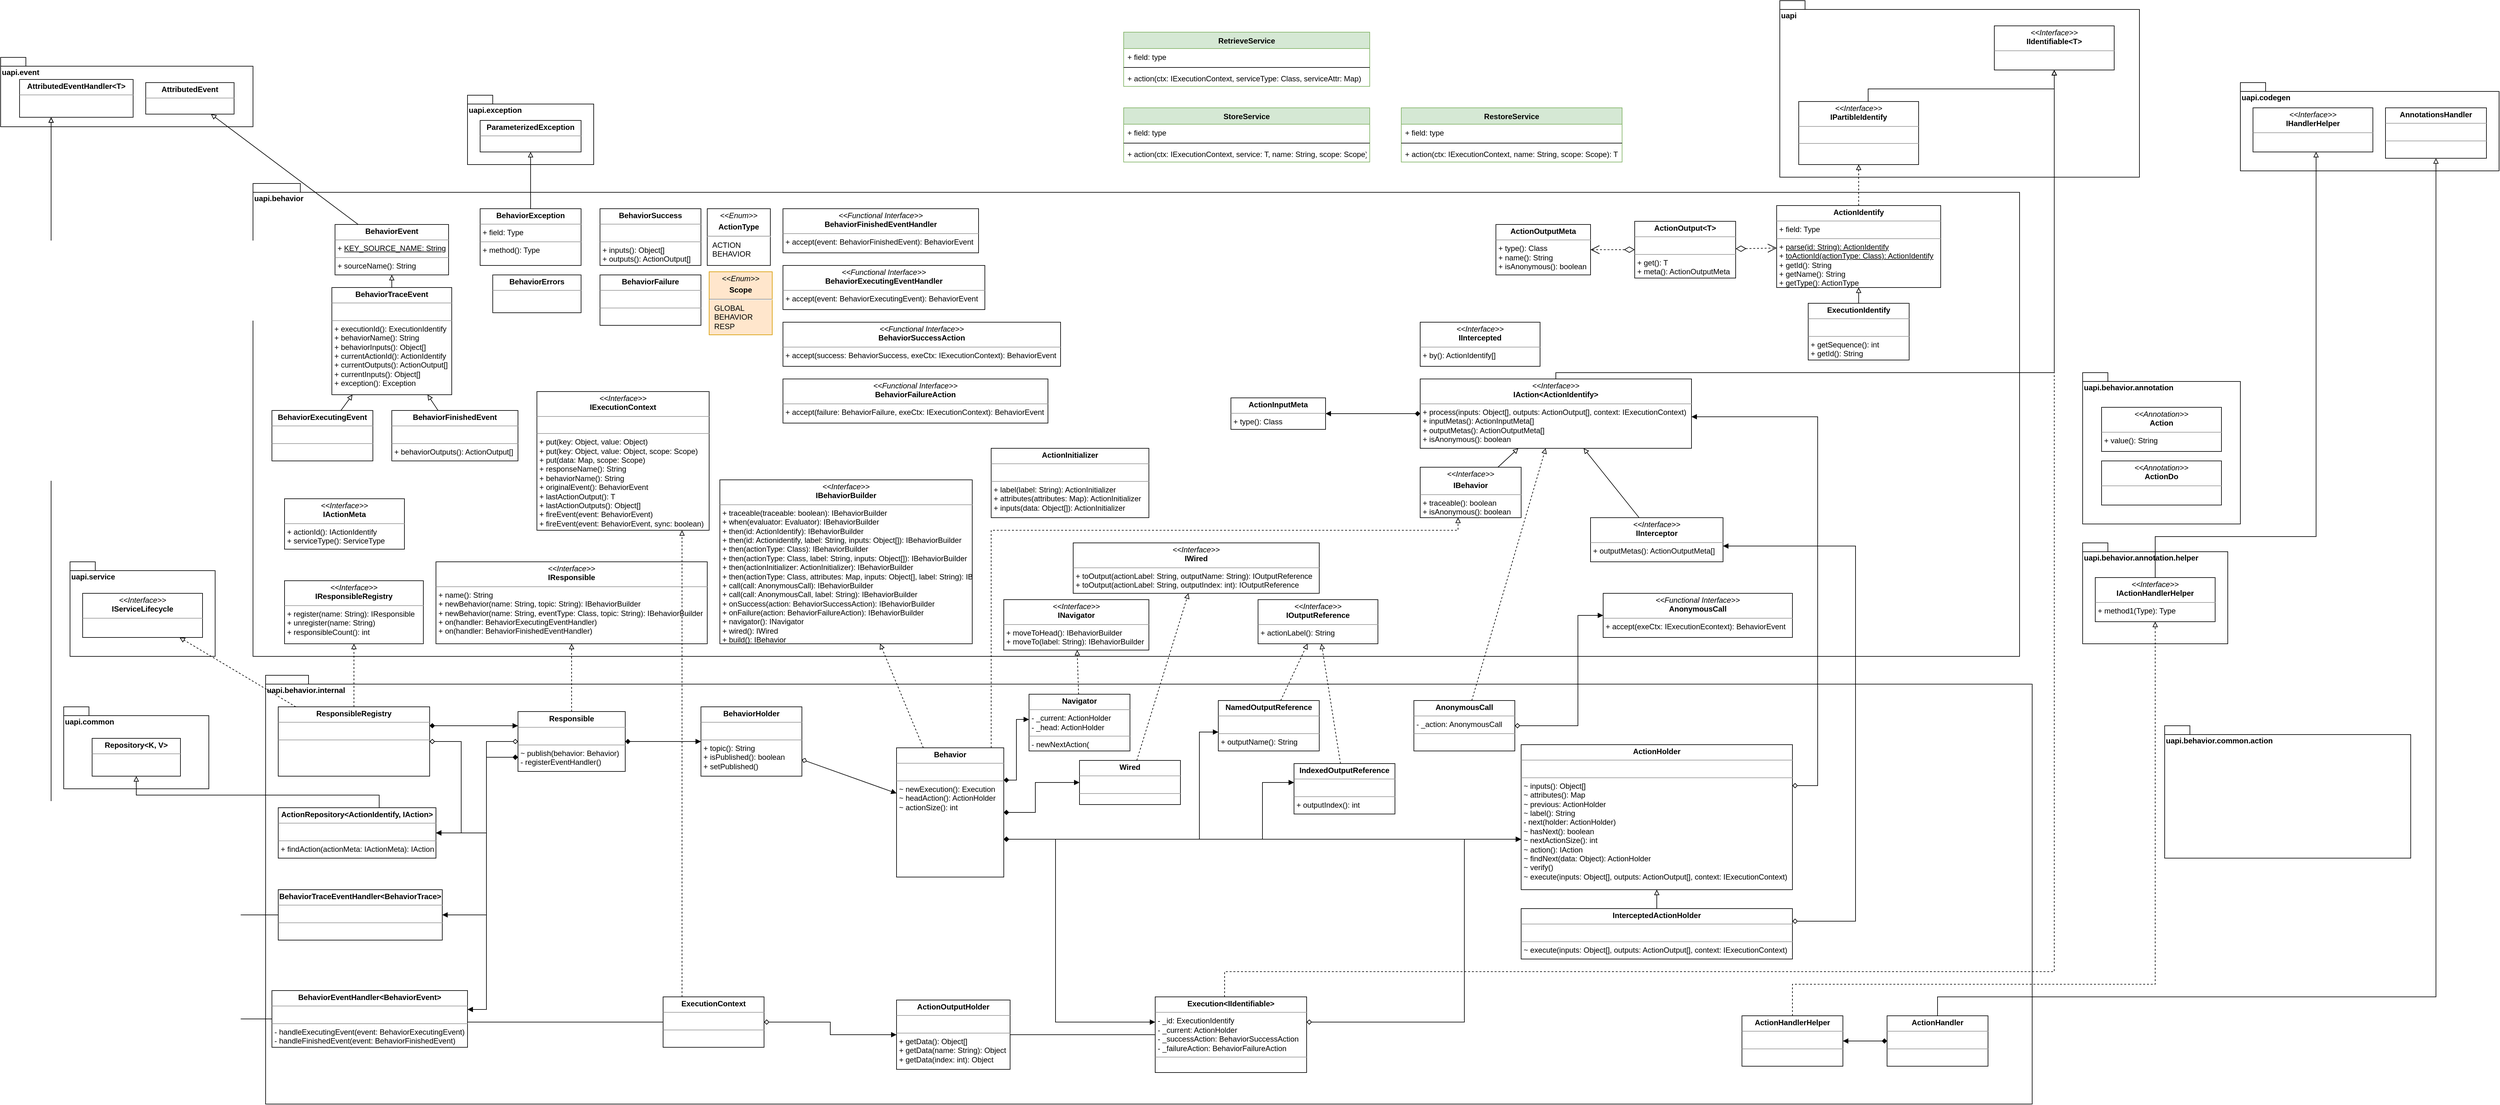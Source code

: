 <mxfile version="13.6.6" type="device" pages="3"><diagram id="YOuL4nuv2wj3NmSf2cQ1" name="Class Structure"><mxGraphModel dx="1987" dy="608" grid="1" gridSize="10" guides="1" tooltips="1" connect="1" arrows="1" fold="1" page="1" pageScale="1" pageWidth="827" pageHeight="1169" math="0" shadow="0"><root><mxCell id="0"/><mxCell id="PS_8pkDvt39hiwU-YLJq-33" value="Framework APIs" style="locked=1;" parent="0"/><mxCell id="PS_8pkDvt39hiwU-YLJq-34" value="uapi.event" style="shape=folder;fontStyle=1;spacingTop=10;tabWidth=40;tabHeight=14;tabPosition=left;html=1;align=left;verticalAlign=top;movable=1;resizable=1;rotatable=1;deletable=1;editable=1;connectable=1;" parent="PS_8pkDvt39hiwU-YLJq-33" vertex="1"><mxGeometry x="-260" y="120" width="400" height="110" as="geometry"/></mxCell><mxCell id="PS_8pkDvt39hiwU-YLJq-46" value="&lt;p style=&quot;margin: 0px ; margin-top: 4px ; text-align: center&quot;&gt;&lt;b&gt;AttributedEvent&lt;/b&gt;&lt;br&gt;&lt;/p&gt;&lt;hr size=&quot;1&quot;&gt;&lt;div style=&quot;height: 2px&quot;&gt;&lt;/div&gt;" style="verticalAlign=top;align=left;overflow=fill;fontSize=12;fontFamily=Helvetica;html=1;" parent="PS_8pkDvt39hiwU-YLJq-33" vertex="1"><mxGeometry x="-30" y="160" width="140" height="50" as="geometry"/></mxCell><mxCell id="PS_8pkDvt39hiwU-YLJq-126" value="&lt;p style=&quot;margin: 0px ; margin-top: 4px ; text-align: center&quot;&gt;&lt;b&gt;AttributedEventHandler&amp;lt;T&amp;gt;&lt;/b&gt;&lt;/p&gt;&lt;hr size=&quot;1&quot;&gt;&lt;div style=&quot;height: 2px&quot;&gt;&lt;/div&gt;" style="verticalAlign=top;align=left;overflow=fill;fontSize=12;fontFamily=Helvetica;html=1;" parent="PS_8pkDvt39hiwU-YLJq-33" vertex="1"><mxGeometry x="-230" y="155" width="180" height="60" as="geometry"/></mxCell><mxCell id="PS_8pkDvt39hiwU-YLJq-42" value="uapi.exception" style="shape=folder;fontStyle=1;spacingTop=10;tabWidth=40;tabHeight=14;tabPosition=left;html=1;align=left;verticalAlign=top;" parent="PS_8pkDvt39hiwU-YLJq-33" vertex="1"><mxGeometry x="480" y="180" width="200" height="110" as="geometry"/></mxCell><mxCell id="PS_8pkDvt39hiwU-YLJq-44" value="&lt;p style=&quot;margin: 0px ; margin-top: 4px ; text-align: center&quot;&gt;&lt;b&gt;ParameterizedException&lt;/b&gt;&lt;br&gt;&lt;/p&gt;&lt;hr size=&quot;1&quot;&gt;&lt;div style=&quot;height: 2px&quot;&gt;&lt;/div&gt;" style="verticalAlign=top;align=left;overflow=fill;fontSize=12;fontFamily=Helvetica;html=1;" parent="PS_8pkDvt39hiwU-YLJq-33" vertex="1"><mxGeometry x="500" y="220" width="160" height="50" as="geometry"/></mxCell><mxCell id="PS_8pkDvt39hiwU-YLJq-117" value="" style="group" parent="PS_8pkDvt39hiwU-YLJq-33" vertex="1" connectable="0"><mxGeometry x="-150" y="920" width="230" height="150" as="geometry"/></mxCell><mxCell id="PS_8pkDvt39hiwU-YLJq-119" value="" style="group" parent="PS_8pkDvt39hiwU-YLJq-117" vertex="1" connectable="0"><mxGeometry width="230" height="150" as="geometry"/></mxCell><mxCell id="PS_8pkDvt39hiwU-YLJq-114" value="uapi.service" style="shape=folder;fontStyle=1;spacingTop=10;tabWidth=40;tabHeight=14;tabPosition=left;html=1;align=left;verticalAlign=top;" parent="PS_8pkDvt39hiwU-YLJq-119" vertex="1"><mxGeometry width="230" height="150" as="geometry"/></mxCell><mxCell id="PS_8pkDvt39hiwU-YLJq-116" value="&lt;p style=&quot;margin: 0px ; margin-top: 4px ; text-align: center&quot;&gt;&lt;i&gt;&amp;lt;&amp;lt;Interface&amp;gt;&amp;gt;&lt;/i&gt;&lt;br&gt;&lt;b&gt;IServiceLifecycle&lt;/b&gt;&lt;br&gt;&lt;/p&gt;&lt;hr size=&quot;1&quot;&gt;&lt;p style=&quot;margin: 0px ; margin-left: 4px&quot;&gt;&lt;br&gt;&lt;/p&gt;" style="verticalAlign=top;align=left;overflow=fill;fontSize=12;fontFamily=Helvetica;html=1;" parent="PS_8pkDvt39hiwU-YLJq-119" vertex="1"><mxGeometry x="20" y="50" width="190" height="70" as="geometry"/></mxCell><mxCell id="PS_8pkDvt39hiwU-YLJq-14" value="uapi" style="shape=folder;fontStyle=1;spacingTop=10;tabWidth=40;tabHeight=14;tabPosition=left;html=1;align=left;verticalAlign=top;" parent="PS_8pkDvt39hiwU-YLJq-33" vertex="1"><mxGeometry x="2560" y="30" width="570" height="280" as="geometry"/></mxCell><mxCell id="PS_8pkDvt39hiwU-YLJq-13" value="&lt;p style=&quot;margin: 0px ; margin-top: 4px ; text-align: center&quot;&gt;&lt;i&gt;&amp;lt;&amp;lt;Interface&amp;gt;&amp;gt;&lt;/i&gt;&lt;br&gt;&lt;b&gt;IPartibleIdentify&lt;/b&gt;&lt;/p&gt;&lt;hr size=&quot;1&quot;&gt;&lt;p style=&quot;margin: 0px ; margin-left: 4px&quot;&gt;&lt;br&gt;&lt;/p&gt;&lt;hr size=&quot;1&quot;&gt;&lt;p style=&quot;margin: 0px ; margin-left: 4px&quot;&gt;&lt;br&gt;&lt;/p&gt;" style="verticalAlign=top;align=left;overflow=fill;fontSize=12;fontFamily=Helvetica;html=1;" parent="PS_8pkDvt39hiwU-YLJq-33" vertex="1"><mxGeometry x="2590" y="190" width="190" height="100" as="geometry"/></mxCell><mxCell id="PS_8pkDvt39hiwU-YLJq-163" value="&lt;p style=&quot;margin: 0px ; margin-top: 4px ; text-align: center&quot;&gt;&lt;i&gt;&amp;lt;&amp;lt;Interface&amp;gt;&amp;gt;&lt;/i&gt;&lt;br&gt;&lt;b&gt;IIdentifiable&amp;lt;T&amp;gt;&lt;/b&gt;&lt;br&gt;&lt;/p&gt;&lt;hr size=&quot;1&quot;&gt;&lt;p style=&quot;margin: 0px ; margin-left: 4px&quot;&gt;&lt;br&gt;&lt;/p&gt;" style="verticalAlign=top;align=left;overflow=fill;fontSize=12;fontFamily=Helvetica;html=1;strokeColor=#000000;" parent="PS_8pkDvt39hiwU-YLJq-33" vertex="1"><mxGeometry x="2900" y="70" width="190" height="70" as="geometry"/></mxCell><mxCell id="PS_8pkDvt39hiwU-YLJq-164" style="edgeStyle=orthogonalEdgeStyle;rounded=0;comic=0;orthogonalLoop=1;jettySize=auto;html=1;shadow=0;startArrow=none;startFill=0;endArrow=block;endFill=0;" parent="PS_8pkDvt39hiwU-YLJq-33" source="PS_8pkDvt39hiwU-YLJq-13" target="PS_8pkDvt39hiwU-YLJq-163" edge="1"><mxGeometry relative="1" as="geometry"><Array as="points"><mxPoint x="2700" y="170"/><mxPoint x="2995" y="170"/></Array></mxGeometry></mxCell><mxCell id="PS_8pkDvt39hiwU-YLJq-181" value="uapi.codegen" style="shape=folder;fontStyle=1;spacingTop=10;tabWidth=40;tabHeight=14;tabPosition=left;html=1;strokeColor=#000000;align=left;verticalAlign=top;" parent="PS_8pkDvt39hiwU-YLJq-33" vertex="1"><mxGeometry x="3290" y="160" width="410" height="140" as="geometry"/></mxCell><mxCell id="PS_8pkDvt39hiwU-YLJq-182" value="&lt;p style=&quot;margin: 0px ; margin-top: 4px ; text-align: center&quot;&gt;&lt;i&gt;&amp;lt;&amp;lt;Interface&amp;gt;&amp;gt;&lt;/i&gt;&lt;br&gt;&lt;b&gt;IHandlerHelper&lt;/b&gt;&lt;/p&gt;&lt;hr size=&quot;1&quot;&gt;&lt;p style=&quot;margin: 0px ; margin-left: 4px&quot;&gt;&lt;br&gt;&lt;/p&gt;" style="verticalAlign=top;align=left;overflow=fill;fontSize=12;fontFamily=Helvetica;html=1;strokeColor=#000000;" parent="PS_8pkDvt39hiwU-YLJq-33" vertex="1"><mxGeometry x="3310" y="200" width="190" height="70" as="geometry"/></mxCell><mxCell id="PS_8pkDvt39hiwU-YLJq-185" value="&lt;p style=&quot;margin: 0px ; margin-top: 4px ; text-align: center&quot;&gt;&lt;b&gt;AnnotationsHandler&lt;/b&gt;&lt;/p&gt;&lt;hr size=&quot;1&quot;&gt;&lt;p style=&quot;margin: 0px ; margin-left: 4px&quot;&gt;&lt;br&gt;&lt;/p&gt;&lt;hr size=&quot;1&quot;&gt;&lt;p style=&quot;margin: 0px ; margin-left: 4px&quot;&gt;&lt;br&gt;&lt;/p&gt;" style="verticalAlign=top;align=left;overflow=fill;fontSize=12;fontFamily=Helvetica;html=1;" parent="PS_8pkDvt39hiwU-YLJq-33" vertex="1"><mxGeometry x="3520" y="200" width="160" height="80" as="geometry"/></mxCell><mxCell id="ftzzcCDQLAiZgmoG_trD-7" value="uapi.common" style="shape=folder;fontStyle=1;spacingTop=10;tabWidth=40;tabHeight=14;tabPosition=left;html=1;strokeColor=#000000;align=left;verticalAlign=top;" parent="PS_8pkDvt39hiwU-YLJq-33" vertex="1"><mxGeometry x="-160" y="1150" width="230" height="130" as="geometry"/></mxCell><mxCell id="ftzzcCDQLAiZgmoG_trD-8" value="&lt;p style=&quot;margin: 0px ; margin-top: 4px ; text-align: center&quot;&gt;&lt;b&gt;Repository&amp;lt;K, V&amp;gt;&lt;/b&gt;&lt;/p&gt;&lt;hr size=&quot;1&quot;&gt;&lt;div style=&quot;height: 2px&quot;&gt;&lt;/div&gt;" style="verticalAlign=top;align=left;overflow=fill;fontSize=12;fontFamily=Helvetica;html=1;strokeColor=#000000;" parent="PS_8pkDvt39hiwU-YLJq-33" vertex="1"><mxGeometry x="-115" y="1200" width="140" height="60" as="geometry"/></mxCell><mxCell id="PS_8pkDvt39hiwU-YLJq-5" value="Behavior APIs" style="locked=1;" parent="0"/><mxCell id="PS_8pkDvt39hiwU-YLJq-18" value="uapi.behavior" style="shape=folder;fontStyle=1;spacingTop=10;tabWidth=40;tabHeight=14;tabPosition=left;html=1;align=left;verticalAlign=top;" parent="PS_8pkDvt39hiwU-YLJq-5" vertex="1"><mxGeometry x="140" y="320" width="2800" height="750" as="geometry"/></mxCell><mxCell id="PS_8pkDvt39hiwU-YLJq-4" style="rounded=0;orthogonalLoop=1;jettySize=auto;html=1;startArrow=block;startFill=0;endArrow=none;endFill=0;" parent="PS_8pkDvt39hiwU-YLJq-5" source="ngCUkCQE1YpYWVDyAZ6t-6" target="PS_8pkDvt39hiwU-YLJq-3" edge="1"><mxGeometry relative="1" as="geometry"/></mxCell><mxCell id="ftzzcCDQLAiZgmoG_trD-3" style="edgeStyle=orthogonalEdgeStyle;rounded=0;comic=0;orthogonalLoop=1;jettySize=auto;html=1;shadow=0;startArrow=diamond;startFill=1;endArrow=block;endFill=1;" parent="PS_8pkDvt39hiwU-YLJq-5" source="ngCUkCQE1YpYWVDyAZ6t-6" target="PS_8pkDvt39hiwU-YLJq-20" edge="1"><mxGeometry relative="1" as="geometry"/></mxCell><mxCell id="ftzzcCDQLAiZgmoG_trD-4" style="edgeStyle=orthogonalEdgeStyle;rounded=0;comic=0;orthogonalLoop=1;jettySize=auto;html=1;shadow=0;startArrow=none;startFill=0;endArrow=block;endFill=0;" parent="PS_8pkDvt39hiwU-YLJq-5" source="ngCUkCQE1YpYWVDyAZ6t-6" target="PS_8pkDvt39hiwU-YLJq-163" edge="1"><mxGeometry relative="1" as="geometry"><Array as="points"><mxPoint x="2205" y="620"/><mxPoint x="2995" y="620"/></Array></mxGeometry></mxCell><mxCell id="ngCUkCQE1YpYWVDyAZ6t-6" value="&lt;p style=&quot;margin: 0px ; margin-top: 4px ; text-align: center&quot;&gt;&lt;i&gt;&amp;lt;&amp;lt;Interface&amp;gt;&amp;gt;&lt;/i&gt;&lt;br&gt;&lt;b&gt;IAction&amp;lt;ActionIdentify&amp;gt;&lt;/b&gt;&lt;/p&gt;&lt;hr size=&quot;1&quot;&gt;&lt;p style=&quot;margin: 0px ; margin-left: 4px&quot;&gt;+ process(inputs: Object[], outputs: ActionOutput[], context: IExecutionContext&lt;span&gt;)&lt;/span&gt;&lt;/p&gt;&lt;p style=&quot;margin: 0px ; margin-left: 4px&quot;&gt;&lt;span&gt;+ inputMetas(): ActionInputMeta[]&lt;/span&gt;&lt;/p&gt;&lt;p style=&quot;margin: 0px ; margin-left: 4px&quot;&gt;&lt;span&gt;+ outputMetas(): ActionOutputMeta[]&lt;/span&gt;&lt;/p&gt;&lt;p style=&quot;margin: 0px ; margin-left: 4px&quot;&gt;&lt;span&gt;+ isAnonymous(): boolean&lt;/span&gt;&lt;/p&gt;" style="verticalAlign=top;align=left;overflow=fill;fontSize=12;fontFamily=Helvetica;html=1;" parent="PS_8pkDvt39hiwU-YLJq-5" vertex="1"><mxGeometry x="1990" y="630" width="430" height="110" as="geometry"/></mxCell><mxCell id="PS_8pkDvt39hiwU-YLJq-3" value="&lt;p style=&quot;margin: 0px ; margin-top: 4px ; text-align: center&quot;&gt;&lt;i&gt;&amp;lt;&amp;lt;Interface&amp;gt;&amp;gt;&lt;/i&gt;&lt;/p&gt;&lt;p style=&quot;margin: 0px ; margin-top: 4px ; text-align: center&quot;&gt;&lt;b&gt;IBehavior&lt;/b&gt;&lt;/p&gt;&lt;hr size=&quot;1&quot;&gt;&lt;p style=&quot;margin: 0px ; margin-left: 4px&quot;&gt;+ traceable(): boolean&lt;/p&gt;&lt;p style=&quot;margin: 0px ; margin-left: 4px&quot;&gt;+ isAnonymous(): boolean&lt;/p&gt;" style="verticalAlign=top;align=left;overflow=fill;fontSize=12;fontFamily=Helvetica;html=1;" parent="PS_8pkDvt39hiwU-YLJq-5" vertex="1"><mxGeometry x="1990" y="770" width="160" height="80" as="geometry"/></mxCell><mxCell id="PS_8pkDvt39hiwU-YLJq-16" value="&lt;p style=&quot;margin: 0px ; margin-top: 4px ; text-align: center&quot;&gt;&lt;b&gt;ActionIdentify&lt;/b&gt;&lt;/p&gt;&lt;hr size=&quot;1&quot;&gt;&lt;p style=&quot;margin: 0px ; margin-left: 4px&quot;&gt;+ field: Type&lt;/p&gt;&lt;hr size=&quot;1&quot;&gt;&lt;p style=&quot;margin: 0px ; margin-left: 4px&quot;&gt;+ &lt;u&gt;parse(id: String): ActionIdentify&lt;/u&gt;&lt;/p&gt;&lt;p style=&quot;margin: 0px ; margin-left: 4px&quot;&gt;+ &lt;u&gt;toActionId(actionType: Class): ActionIdentify&lt;/u&gt;&lt;/p&gt;&lt;p style=&quot;margin: 0px ; margin-left: 4px&quot;&gt;+ getId(): String&lt;/p&gt;&lt;p style=&quot;margin: 0px ; margin-left: 4px&quot;&gt;+ getName(): String&lt;/p&gt;&lt;p style=&quot;margin: 0px ; margin-left: 4px&quot;&gt;+ getType(): ActionType&lt;/p&gt;" style="verticalAlign=top;align=left;overflow=fill;fontSize=12;fontFamily=Helvetica;html=1;" parent="PS_8pkDvt39hiwU-YLJq-5" vertex="1"><mxGeometry x="2555" y="355" width="260" height="130" as="geometry"/></mxCell><mxCell id="PS_8pkDvt39hiwU-YLJq-17" style="rounded=0;orthogonalLoop=1;jettySize=auto;html=1;startArrow=none;startFill=0;endArrow=block;endFill=0;dashed=1;" parent="PS_8pkDvt39hiwU-YLJq-5" source="PS_8pkDvt39hiwU-YLJq-16" target="PS_8pkDvt39hiwU-YLJq-13" edge="1"><mxGeometry relative="1" as="geometry"/></mxCell><mxCell id="PS_8pkDvt39hiwU-YLJq-19" value="&lt;p style=&quot;margin: 4px 0px 0px ; text-align: center&quot;&gt;&lt;i&gt;&amp;lt;&amp;lt;Enum&amp;gt;&amp;gt;&lt;/i&gt;&lt;/p&gt;&lt;p style=&quot;margin: 4px 0px 0px ; text-align: center&quot;&gt;&lt;b&gt;ActionType&lt;/b&gt;&lt;/p&gt;&lt;hr&gt;&lt;p style=&quot;margin: 0px ; margin-left: 8px&quot;&gt;ACTION&lt;/p&gt;&lt;p style=&quot;margin: 0px ; margin-left: 8px&quot;&gt;BEHAVIOR&lt;/p&gt;" style="verticalAlign=top;align=left;overflow=fill;fontSize=12;fontFamily=Helvetica;html=1;" parent="PS_8pkDvt39hiwU-YLJq-5" vertex="1"><mxGeometry x="860" y="360" width="100" height="90" as="geometry"/></mxCell><mxCell id="PS_8pkDvt39hiwU-YLJq-20" value="&lt;p style=&quot;margin: 0px ; margin-top: 4px ; text-align: center&quot;&gt;&lt;b&gt;ActionInputMeta&lt;/b&gt;&lt;/p&gt;&lt;hr size=&quot;1&quot;&gt;&lt;p style=&quot;margin: 0px ; margin-left: 4px&quot;&gt;+ type(): Class&lt;/p&gt;" style="verticalAlign=top;align=left;overflow=fill;fontSize=12;fontFamily=Helvetica;html=1;" parent="PS_8pkDvt39hiwU-YLJq-5" vertex="1"><mxGeometry x="1690" y="660" width="150" height="50" as="geometry"/></mxCell><mxCell id="PS_8pkDvt39hiwU-YLJq-21" value="&lt;p style=&quot;margin: 0px ; margin-top: 4px ; text-align: center&quot;&gt;&lt;b&gt;ActionOutputMeta&lt;/b&gt;&lt;/p&gt;&lt;hr size=&quot;1&quot;&gt;&lt;p style=&quot;margin: 0px ; margin-left: 4px&quot;&gt;+ type(): Class&lt;/p&gt;&lt;p style=&quot;margin: 0px ; margin-left: 4px&quot;&gt;+ name(): String&lt;/p&gt;&lt;p style=&quot;margin: 0px ; margin-left: 4px&quot;&gt;+ isAnonymous(): boolean&lt;/p&gt;" style="verticalAlign=top;align=left;overflow=fill;fontSize=12;fontFamily=Helvetica;html=1;" parent="PS_8pkDvt39hiwU-YLJq-5" vertex="1"><mxGeometry x="2110" y="385" width="150" height="80" as="geometry"/></mxCell><mxCell id="PS_8pkDvt39hiwU-YLJq-22" value="&lt;p style=&quot;margin: 0px ; margin-top: 4px ; text-align: center&quot;&gt;&lt;b&gt;ActionOutput&amp;lt;T&amp;gt;&lt;/b&gt;&lt;/p&gt;&lt;hr size=&quot;1&quot;&gt;&lt;p style=&quot;margin: 0px ; margin-left: 4px&quot;&gt;&lt;br&gt;&lt;/p&gt;&lt;hr size=&quot;1&quot;&gt;&lt;p style=&quot;margin: 0px ; margin-left: 4px&quot;&gt;+ get(): T&lt;/p&gt;&lt;p style=&quot;margin: 0px ; margin-left: 4px&quot;&gt;+ meta(): ActionOutputMeta&lt;/p&gt;" style="verticalAlign=top;align=left;overflow=fill;fontSize=12;fontFamily=Helvetica;html=1;" parent="PS_8pkDvt39hiwU-YLJq-5" vertex="1"><mxGeometry x="2330" y="380" width="160" height="90" as="geometry"/></mxCell><mxCell id="PS_8pkDvt39hiwU-YLJq-24" value="" style="endArrow=open;html=1;endSize=12;startArrow=diamondThin;startSize=14;startFill=0;align=left;verticalAlign=bottom;dashed=1;" parent="PS_8pkDvt39hiwU-YLJq-5" source="PS_8pkDvt39hiwU-YLJq-22" target="PS_8pkDvt39hiwU-YLJq-16" edge="1"><mxGeometry x="-1" y="3" relative="1" as="geometry"><mxPoint x="460" y="400" as="sourcePoint"/><mxPoint x="620" y="400" as="targetPoint"/></mxGeometry></mxCell><mxCell id="PS_8pkDvt39hiwU-YLJq-26" value="" style="endArrow=open;html=1;endSize=12;startArrow=diamondThin;startSize=14;startFill=0;align=left;verticalAlign=bottom;dashed=1;" parent="PS_8pkDvt39hiwU-YLJq-5" source="PS_8pkDvt39hiwU-YLJq-22" target="PS_8pkDvt39hiwU-YLJq-21" edge="1"><mxGeometry x="-1" y="3" relative="1" as="geometry"><mxPoint x="750" y="420" as="sourcePoint"/><mxPoint x="910" y="420" as="targetPoint"/></mxGeometry></mxCell><mxCell id="PS_8pkDvt39hiwU-YLJq-28" value="&lt;p style=&quot;margin: 0px ; margin-top: 4px ; text-align: center&quot;&gt;&lt;b&gt;BehaviorErrors&lt;/b&gt;&lt;/p&gt;&lt;hr size=&quot;1&quot;&gt;&lt;div style=&quot;height: 2px&quot;&gt;&lt;/div&gt;" style="verticalAlign=top;align=left;overflow=fill;fontSize=12;fontFamily=Helvetica;html=1;" parent="PS_8pkDvt39hiwU-YLJq-5" vertex="1"><mxGeometry x="520" y="465" width="140" height="60" as="geometry"/></mxCell><mxCell id="PS_8pkDvt39hiwU-YLJq-39" style="edgeStyle=none;rounded=0;orthogonalLoop=1;jettySize=auto;html=1;startArrow=none;startFill=0;endArrow=block;endFill=0;" parent="PS_8pkDvt39hiwU-YLJq-5" source="PS_8pkDvt39hiwU-YLJq-38" target="PS_8pkDvt39hiwU-YLJq-46" edge="1"><mxGeometry relative="1" as="geometry"><mxPoint x="1110" y="280" as="targetPoint"/></mxGeometry></mxCell><mxCell id="PS_8pkDvt39hiwU-YLJq-38" value="&lt;p style=&quot;margin: 0px ; margin-top: 4px ; text-align: center&quot;&gt;&lt;b&gt;BehaviorEvent&lt;/b&gt;&lt;/p&gt;&lt;hr size=&quot;1&quot;&gt;&lt;p style=&quot;margin: 0px ; margin-left: 4px&quot;&gt;+ &lt;u&gt;KEY_SOURCE_NAME: String&lt;/u&gt;&lt;/p&gt;&lt;hr size=&quot;1&quot;&gt;&lt;p style=&quot;margin: 0px ; margin-left: 4px&quot;&gt;+ sourceName(): String&lt;/p&gt;" style="verticalAlign=top;align=left;overflow=fill;fontSize=12;fontFamily=Helvetica;html=1;" parent="PS_8pkDvt39hiwU-YLJq-5" vertex="1"><mxGeometry x="270" y="385" width="180" height="80" as="geometry"/></mxCell><mxCell id="PS_8pkDvt39hiwU-YLJq-51" style="edgeStyle=none;rounded=0;orthogonalLoop=1;jettySize=auto;html=1;startArrow=none;startFill=0;endArrow=block;endFill=0;" parent="PS_8pkDvt39hiwU-YLJq-5" source="PS_8pkDvt39hiwU-YLJq-50" target="PS_8pkDvt39hiwU-YLJq-44" edge="1"><mxGeometry relative="1" as="geometry"/></mxCell><mxCell id="PS_8pkDvt39hiwU-YLJq-50" value="&lt;p style=&quot;margin: 0px ; margin-top: 4px ; text-align: center&quot;&gt;&lt;b&gt;BehaviorException&lt;/b&gt;&lt;br&gt;&lt;/p&gt;&lt;hr size=&quot;1&quot;&gt;&lt;p style=&quot;margin: 0px ; margin-left: 4px&quot;&gt;+ field: Type&lt;/p&gt;&lt;hr size=&quot;1&quot;&gt;&lt;p style=&quot;margin: 0px ; margin-left: 4px&quot;&gt;+ method(): Type&lt;/p&gt;" style="verticalAlign=top;align=left;overflow=fill;fontSize=12;fontFamily=Helvetica;html=1;" parent="PS_8pkDvt39hiwU-YLJq-5" vertex="1"><mxGeometry x="500" y="360" width="160" height="90" as="geometry"/></mxCell><mxCell id="PS_8pkDvt39hiwU-YLJq-56" style="edgeStyle=none;rounded=0;orthogonalLoop=1;jettySize=auto;html=1;startArrow=none;startFill=0;endArrow=block;endFill=0;" parent="PS_8pkDvt39hiwU-YLJq-5" source="PS_8pkDvt39hiwU-YLJq-53" target="PS_8pkDvt39hiwU-YLJq-103" edge="1"><mxGeometry relative="1" as="geometry"/></mxCell><mxCell id="PS_8pkDvt39hiwU-YLJq-53" value="&lt;p style=&quot;margin: 0px ; margin-top: 4px ; text-align: center&quot;&gt;&lt;b&gt;BehaviorExecutingEvent&lt;/b&gt;&lt;br&gt;&lt;/p&gt;&lt;hr size=&quot;1&quot;&gt;&lt;p style=&quot;margin: 0px ; margin-left: 4px&quot;&gt;&lt;br&gt;&lt;/p&gt;&lt;hr size=&quot;1&quot;&gt;&lt;p style=&quot;margin: 0px ; margin-left: 4px&quot;&gt;&lt;br&gt;&lt;/p&gt;" style="verticalAlign=top;align=left;overflow=fill;fontSize=12;fontFamily=Helvetica;html=1;" parent="PS_8pkDvt39hiwU-YLJq-5" vertex="1"><mxGeometry x="170" y="680" width="160" height="80" as="geometry"/></mxCell><mxCell id="PS_8pkDvt39hiwU-YLJq-55" style="edgeStyle=none;rounded=0;orthogonalLoop=1;jettySize=auto;html=1;startArrow=none;startFill=0;endArrow=block;endFill=0;" parent="PS_8pkDvt39hiwU-YLJq-5" source="PS_8pkDvt39hiwU-YLJq-103" target="PS_8pkDvt39hiwU-YLJq-38" edge="1"><mxGeometry relative="1" as="geometry"/></mxCell><mxCell id="PS_8pkDvt39hiwU-YLJq-57" value="&lt;p style=&quot;margin: 0px ; margin-top: 4px ; text-align: center&quot;&gt;&lt;i&gt;&amp;lt;&amp;lt;Functional Interface&amp;gt;&amp;gt;&lt;/i&gt;&lt;br&gt;&lt;b&gt;BehaviorExecutingEventHandler&lt;/b&gt;&lt;/p&gt;&lt;hr size=&quot;1&quot;&gt;&lt;p style=&quot;margin: 0px ; margin-left: 4px&quot;&gt;+ accept(event: BehaviorExecutingEvent): BehaviorEvent&lt;br&gt;&lt;/p&gt;" style="verticalAlign=top;align=left;overflow=fill;fontSize=12;fontFamily=Helvetica;html=1;" parent="PS_8pkDvt39hiwU-YLJq-5" vertex="1"><mxGeometry x="980" y="450" width="320" height="70" as="geometry"/></mxCell><mxCell id="PS_8pkDvt39hiwU-YLJq-68" value="&lt;p style=&quot;margin: 0px ; margin-top: 4px ; text-align: center&quot;&gt;&lt;b&gt;BehaviorFailure&lt;/b&gt;&lt;br&gt;&lt;/p&gt;&lt;hr size=&quot;1&quot;&gt;&lt;p style=&quot;margin: 0px ; margin-left: 4px&quot;&gt;&lt;br&gt;&lt;/p&gt;&lt;hr size=&quot;1&quot;&gt;&lt;p style=&quot;margin: 0px ; margin-left: 4px&quot;&gt;&lt;br&gt;&lt;/p&gt;" style="verticalAlign=top;align=left;overflow=fill;fontSize=12;fontFamily=Helvetica;html=1;" parent="PS_8pkDvt39hiwU-YLJq-5" vertex="1"><mxGeometry x="690" y="465" width="160" height="80" as="geometry"/></mxCell><mxCell id="PS_8pkDvt39hiwU-YLJq-70" style="edgeStyle=none;rounded=0;orthogonalLoop=1;jettySize=auto;html=1;startArrow=none;startFill=0;endArrow=block;endFill=0;" parent="PS_8pkDvt39hiwU-YLJq-5" source="PS_8pkDvt39hiwU-YLJq-69" target="PS_8pkDvt39hiwU-YLJq-103" edge="1"><mxGeometry relative="1" as="geometry"/></mxCell><mxCell id="PS_8pkDvt39hiwU-YLJq-69" value="&lt;p style=&quot;margin: 0px ; margin-top: 4px ; text-align: center&quot;&gt;&lt;b&gt;BehaviorFinishedEvent&lt;/b&gt;&lt;br&gt;&lt;/p&gt;&lt;hr size=&quot;1&quot;&gt;&lt;p style=&quot;margin: 0px ; margin-left: 4px&quot;&gt;&lt;br&gt;&lt;/p&gt;&lt;hr size=&quot;1&quot;&gt;&lt;p style=&quot;margin: 0px ; margin-left: 4px&quot;&gt;+ behaviorOutputs(): ActionOutput[]&lt;/p&gt;" style="verticalAlign=top;align=left;overflow=fill;fontSize=12;fontFamily=Helvetica;html=1;" parent="PS_8pkDvt39hiwU-YLJq-5" vertex="1"><mxGeometry x="360" y="680" width="200" height="80" as="geometry"/></mxCell><mxCell id="PS_8pkDvt39hiwU-YLJq-71" value="&lt;p style=&quot;margin: 0px ; margin-top: 4px ; text-align: center&quot;&gt;&lt;i&gt;&amp;lt;&amp;lt;Functional Interface&amp;gt;&amp;gt;&lt;/i&gt;&lt;br&gt;&lt;b&gt;BehaviorFinishedEventHandler&lt;/b&gt;&lt;br&gt;&lt;/p&gt;&lt;hr size=&quot;1&quot;&gt;&lt;p style=&quot;margin: 0px ; margin-left: 4px&quot;&gt;+ accept(event: BehaviorFinishedEvent): BehaviorEvent&lt;br&gt;&lt;/p&gt;" style="verticalAlign=top;align=left;overflow=fill;fontSize=12;fontFamily=Helvetica;html=1;" parent="PS_8pkDvt39hiwU-YLJq-5" vertex="1"><mxGeometry x="980" y="360" width="310" height="70" as="geometry"/></mxCell><mxCell id="PS_8pkDvt39hiwU-YLJq-72" value="&lt;p style=&quot;margin: 0px ; margin-top: 4px ; text-align: center&quot;&gt;&lt;b&gt;BehaviorSuccess&lt;/b&gt;&lt;br&gt;&lt;/p&gt;&lt;hr size=&quot;1&quot;&gt;&lt;p style=&quot;margin: 0px ; margin-left: 4px&quot;&gt;&lt;br&gt;&lt;/p&gt;&lt;hr size=&quot;1&quot;&gt;&lt;p style=&quot;margin: 0px ; margin-left: 4px&quot;&gt;+ inputs(): Object[]&lt;/p&gt;&lt;p style=&quot;margin: 0px ; margin-left: 4px&quot;&gt;+ outputs(): ActionOutput[]&lt;/p&gt;" style="verticalAlign=top;align=left;overflow=fill;fontSize=12;fontFamily=Helvetica;html=1;" parent="PS_8pkDvt39hiwU-YLJq-5" vertex="1"><mxGeometry x="690" y="360" width="160" height="90" as="geometry"/></mxCell><mxCell id="PS_8pkDvt39hiwU-YLJq-74" style="edgeStyle=none;rounded=0;orthogonalLoop=1;jettySize=auto;html=1;startArrow=none;startFill=0;endArrow=block;endFill=0;" parent="PS_8pkDvt39hiwU-YLJq-5" source="PS_8pkDvt39hiwU-YLJq-73" target="PS_8pkDvt39hiwU-YLJq-16" edge="1"><mxGeometry relative="1" as="geometry"/></mxCell><mxCell id="PS_8pkDvt39hiwU-YLJq-73" value="&lt;p style=&quot;margin: 0px ; margin-top: 4px ; text-align: center&quot;&gt;&lt;b&gt;ExecutionIdentify&lt;/b&gt;&lt;br&gt;&lt;/p&gt;&lt;hr size=&quot;1&quot;&gt;&lt;p style=&quot;margin: 0px ; margin-left: 4px&quot;&gt;&lt;br&gt;&lt;/p&gt;&lt;hr size=&quot;1&quot;&gt;&lt;p style=&quot;margin: 0px ; margin-left: 4px&quot;&gt;+ getSequence(): int&lt;/p&gt;&lt;p style=&quot;margin: 0px ; margin-left: 4px&quot;&gt;+ getId(): String&lt;/p&gt;" style="verticalAlign=top;align=left;overflow=fill;fontSize=12;fontFamily=Helvetica;html=1;" parent="PS_8pkDvt39hiwU-YLJq-5" vertex="1"><mxGeometry x="2605" y="510" width="160" height="90" as="geometry"/></mxCell><mxCell id="PS_8pkDvt39hiwU-YLJq-83" value="&lt;p style=&quot;margin: 0px ; margin-top: 4px ; text-align: center&quot;&gt;&lt;i&gt;&amp;lt;&amp;lt;Functional Interface&amp;gt;&amp;gt;&lt;/i&gt;&lt;br&gt;&lt;b&gt;BehaviorFailureAction&lt;/b&gt;&lt;br&gt;&lt;/p&gt;&lt;hr size=&quot;1&quot;&gt;&lt;p style=&quot;margin: 0px ; margin-left: 4px&quot;&gt;+ accept(failure: BehaviorFailure, exeCtx: IExecutionContext): BehaviorEvent&lt;br&gt;&lt;/p&gt;" style="verticalAlign=top;align=left;overflow=fill;fontSize=12;fontFamily=Helvetica;html=1;" parent="PS_8pkDvt39hiwU-YLJq-5" vertex="1"><mxGeometry x="980" y="630" width="420" height="70" as="geometry"/></mxCell><mxCell id="PS_8pkDvt39hiwU-YLJq-86" value="&lt;p style=&quot;margin: 0px ; margin-top: 4px ; text-align: center&quot;&gt;&lt;i&gt;&amp;lt;&amp;lt;Functional Interface&amp;gt;&amp;gt;&lt;/i&gt;&lt;br&gt;&lt;b&gt;BehaviorSuccessAction&lt;/b&gt;&lt;/p&gt;&lt;hr size=&quot;1&quot;&gt;&lt;p style=&quot;margin: 0px ; margin-left: 4px&quot;&gt;+ accept(success: BehaviorSuccess, exeCtx: IExecutionContext): BehaviorEvent&lt;br&gt;&lt;/p&gt;" style="verticalAlign=top;align=left;overflow=fill;fontSize=12;fontFamily=Helvetica;html=1;" parent="PS_8pkDvt39hiwU-YLJq-5" vertex="1"><mxGeometry x="980" y="540" width="440" height="70" as="geometry"/></mxCell><mxCell id="PS_8pkDvt39hiwU-YLJq-87" value="&lt;p style=&quot;margin: 0px ; margin-top: 4px ; text-align: center&quot;&gt;&lt;i&gt;&amp;lt;&amp;lt;Functional Interface&amp;gt;&amp;gt;&lt;/i&gt;&lt;br&gt;&lt;b&gt;AnonymousCall&lt;/b&gt;&lt;br&gt;&lt;/p&gt;&lt;hr size=&quot;1&quot;&gt;&lt;p style=&quot;margin: 0px ; margin-left: 4px&quot;&gt;+ accept(exeCtx: IExecutionEcontext): BehaviorEvent&lt;br&gt;&lt;/p&gt;" style="verticalAlign=top;align=left;overflow=fill;fontSize=12;fontFamily=Helvetica;html=1;" parent="PS_8pkDvt39hiwU-YLJq-5" vertex="1"><mxGeometry x="2280" y="970" width="300" height="70" as="geometry"/></mxCell><mxCell id="PS_8pkDvt39hiwU-YLJq-88" value="&lt;p style=&quot;margin: 0px ; margin-top: 4px ; text-align: center&quot;&gt;&lt;i&gt;&amp;lt;&amp;lt;Interface&amp;gt;&amp;gt;&lt;/i&gt;&lt;br&gt;&lt;b&gt;IBehaviorBuilder&lt;/b&gt;&lt;br&gt;&lt;/p&gt;&lt;hr size=&quot;1&quot;&gt;&lt;p style=&quot;margin: 0px ; margin-left: 4px&quot;&gt;+ traceable(traceable: boolean): IBehaviorBuilder&lt;br&gt;&lt;/p&gt;&lt;p style=&quot;margin: 0px ; margin-left: 4px&quot;&gt;+ when(evaluator: Evaluator): IBehaviorBuilder&lt;/p&gt;&lt;p style=&quot;margin: 0px ; margin-left: 4px&quot;&gt;+ then(id: ActionIdentify): IBehaviorBuilder&lt;/p&gt;&lt;p style=&quot;margin: 0px ; margin-left: 4px&quot;&gt;+ then(id: Actionidentify, label: String, inputs: Object[]): IBehaviorBuilder&lt;/p&gt;&lt;p style=&quot;margin: 0px ; margin-left: 4px&quot;&gt;+ then(actionType: Class): IBehaviorBuilder&lt;/p&gt;&lt;p style=&quot;margin: 0px ; margin-left: 4px&quot;&gt;+ then(actionType: Class, label: String, inputs: Object[]): IBehaviorBuilder&lt;/p&gt;&lt;p style=&quot;margin: 0px ; margin-left: 4px&quot;&gt;+ then(actionInitializer: ActionInitializer): IBehaviorBuilder&lt;/p&gt;&lt;p style=&quot;margin: 0px ; margin-left: 4px&quot;&gt;+ then(actionType: Class, attributes: Map, inputs: Object[], label: String): IBehaviorBuilder&lt;/p&gt;&lt;p style=&quot;margin: 0px ; margin-left: 4px&quot;&gt;+ call(call: AnonymousCall): IBehaviorBuilder&lt;/p&gt;&lt;p style=&quot;margin: 0px ; margin-left: 4px&quot;&gt;+ call(call: AnonymousCall, label: String): IBehaviorBuilder&lt;/p&gt;&lt;p style=&quot;margin: 0px ; margin-left: 4px&quot;&gt;+ onSuccess(action: BehaviorSuccessAction): IBehaviorBuilder&lt;/p&gt;&lt;p style=&quot;margin: 0px ; margin-left: 4px&quot;&gt;+ onFailure(action: BehaviorFailureAction): IBehaviorBuilder&lt;/p&gt;&lt;p style=&quot;margin: 0px ; margin-left: 4px&quot;&gt;+ navigator(): INavigator&lt;/p&gt;&lt;p style=&quot;margin: 0px ; margin-left: 4px&quot;&gt;+ wired(): IWired&lt;/p&gt;&lt;p style=&quot;margin: 0px ; margin-left: 4px&quot;&gt;+ build(): IBehavior&lt;/p&gt;" style="verticalAlign=top;align=left;overflow=fill;fontSize=12;fontFamily=Helvetica;html=1;" parent="PS_8pkDvt39hiwU-YLJq-5" vertex="1"><mxGeometry x="880" y="790" width="400" height="260" as="geometry"/></mxCell><mxCell id="PS_8pkDvt39hiwU-YLJq-91" value="&lt;p style=&quot;margin: 0px ; margin-top: 4px ; text-align: center&quot;&gt;&lt;i&gt;&amp;lt;&amp;lt;Interface&amp;gt;&amp;gt;&lt;/i&gt;&lt;br&gt;&lt;b&gt;IExecutionContext&lt;/b&gt;&lt;/p&gt;&lt;hr size=&quot;1&quot;&gt;&lt;p style=&quot;margin: 0px ; margin-left: 4px&quot;&gt;&lt;br&gt;&lt;/p&gt;&lt;hr size=&quot;1&quot;&gt;&lt;p style=&quot;margin: 0px ; margin-left: 4px&quot;&gt;+ put(key: Object, value: Object)&lt;br&gt;&lt;/p&gt;&lt;p style=&quot;margin: 0px ; margin-left: 4px&quot;&gt;+ put(key: Object, value: Object, scope: Scope)&lt;/p&gt;&lt;p style=&quot;margin: 0px ; margin-left: 4px&quot;&gt;+ put(data: Map, scope: Scope)&lt;/p&gt;&lt;p style=&quot;margin: 0px ; margin-left: 4px&quot;&gt;+ responseName(): String&lt;/p&gt;&lt;p style=&quot;margin: 0px ; margin-left: 4px&quot;&gt;+ behaviorName(): String&lt;/p&gt;&lt;p style=&quot;margin: 0px ; margin-left: 4px&quot;&gt;+ originalEvent(): BehaviorEvent&lt;/p&gt;&lt;p style=&quot;margin: 0px ; margin-left: 4px&quot;&gt;+ lastActionOutput(): T&lt;/p&gt;&lt;p style=&quot;margin: 0px ; margin-left: 4px&quot;&gt;+ lastActionOutputs(): Object[]&lt;/p&gt;&lt;p style=&quot;margin: 0px ; margin-left: 4px&quot;&gt;+ fireEvent(event: BehaviorEvent)&lt;/p&gt;&lt;p style=&quot;margin: 0px ; margin-left: 4px&quot;&gt;+ fireEvent(event: BehaviorEvent, sync: boolean)&lt;/p&gt;" style="verticalAlign=top;align=left;overflow=fill;fontSize=12;fontFamily=Helvetica;html=1;" parent="PS_8pkDvt39hiwU-YLJq-5" vertex="1"><mxGeometry x="590" y="650" width="273" height="220" as="geometry"/></mxCell><mxCell id="PS_8pkDvt39hiwU-YLJq-92" value="&lt;p style=&quot;margin: 4px 0px 0px ; text-align: center&quot;&gt;&lt;i&gt;&amp;lt;&amp;lt;Enum&amp;gt;&amp;gt;&lt;/i&gt;&lt;/p&gt;&lt;p style=&quot;margin: 4px 0px 0px ; text-align: center&quot;&gt;&lt;b&gt;Scope&lt;/b&gt;&lt;/p&gt;&lt;hr&gt;&lt;p style=&quot;margin: 0px ; margin-left: 8px&quot;&gt;GLOBAL&lt;/p&gt;&lt;p style=&quot;margin: 0px ; margin-left: 8px&quot;&gt;BEHAVIOR&lt;/p&gt;&lt;p style=&quot;margin: 0px ; margin-left: 8px&quot;&gt;RESP&lt;/p&gt;" style="verticalAlign=top;align=left;overflow=fill;fontSize=12;fontFamily=Helvetica;html=1;fillColor=#ffe6cc;strokeColor=#d79b00;" parent="PS_8pkDvt39hiwU-YLJq-5" vertex="1"><mxGeometry x="863" y="460" width="100" height="100" as="geometry"/></mxCell><mxCell id="PS_8pkDvt39hiwU-YLJq-93" value="&lt;p style=&quot;margin: 0px ; margin-top: 4px ; text-align: center&quot;&gt;&lt;i&gt;&amp;lt;&amp;lt;Interface&amp;gt;&amp;gt;&lt;/i&gt;&lt;br&gt;&lt;b&gt;IIntercepted&lt;/b&gt;&lt;br&gt;&lt;/p&gt;&lt;hr size=&quot;1&quot;&gt;&lt;p style=&quot;margin: 0px ; margin-left: 4px&quot;&gt;+ by(): ActionIdentify[]&lt;br&gt;&lt;/p&gt;" style="verticalAlign=top;align=left;overflow=fill;fontSize=12;fontFamily=Helvetica;html=1;" parent="PS_8pkDvt39hiwU-YLJq-5" vertex="1"><mxGeometry x="1990" y="540" width="190" height="70" as="geometry"/></mxCell><mxCell id="PS_8pkDvt39hiwU-YLJq-95" style="edgeStyle=none;rounded=0;orthogonalLoop=1;jettySize=auto;html=1;startArrow=none;startFill=0;endArrow=block;endFill=0;" parent="PS_8pkDvt39hiwU-YLJq-5" source="PS_8pkDvt39hiwU-YLJq-94" target="ngCUkCQE1YpYWVDyAZ6t-6" edge="1"><mxGeometry relative="1" as="geometry"/></mxCell><mxCell id="PS_8pkDvt39hiwU-YLJq-94" value="&lt;p style=&quot;margin: 0px ; margin-top: 4px ; text-align: center&quot;&gt;&lt;i&gt;&amp;lt;&amp;lt;Interface&amp;gt;&amp;gt;&lt;/i&gt;&lt;br&gt;&lt;b&gt;IInterceptor&lt;/b&gt;&lt;br&gt;&lt;/p&gt;&lt;hr size=&quot;1&quot;&gt;&lt;p style=&quot;margin: 0px ; margin-left: 4px&quot;&gt;+ outputMetas(): ActionOutputMeta[]&lt;br&gt;&lt;/p&gt;" style="verticalAlign=top;align=left;overflow=fill;fontSize=12;fontFamily=Helvetica;html=1;" parent="PS_8pkDvt39hiwU-YLJq-5" vertex="1"><mxGeometry x="2260" y="850" width="210" height="70" as="geometry"/></mxCell><mxCell id="PS_8pkDvt39hiwU-YLJq-96" value="&lt;p style=&quot;margin: 0px ; margin-top: 4px ; text-align: center&quot;&gt;&lt;i&gt;&amp;lt;&amp;lt;Interface&amp;gt;&amp;gt;&lt;/i&gt;&lt;br&gt;&lt;b&gt;INavigator&lt;/b&gt;&lt;br&gt;&lt;/p&gt;&lt;hr size=&quot;1&quot;&gt;&lt;p style=&quot;margin: 0px ; margin-left: 4px&quot;&gt;+ moveToHead(): IBehaviorBuilder&lt;br&gt;&lt;/p&gt;&lt;p style=&quot;margin: 0px ; margin-left: 4px&quot;&gt;+ moveTo(label: String): IBehaviorBuilder&lt;/p&gt;" style="verticalAlign=top;align=left;overflow=fill;fontSize=12;fontFamily=Helvetica;html=1;" parent="PS_8pkDvt39hiwU-YLJq-5" vertex="1"><mxGeometry x="1330" y="980" width="230" height="80" as="geometry"/></mxCell><mxCell id="PS_8pkDvt39hiwU-YLJq-99" value="&lt;p style=&quot;margin: 0px ; margin-top: 4px ; text-align: center&quot;&gt;&lt;i&gt;&amp;lt;&amp;lt;Interface&amp;gt;&amp;gt;&lt;/i&gt;&lt;br&gt;&lt;b&gt;IOutputReference&lt;/b&gt;&lt;/p&gt;&lt;hr size=&quot;1&quot;&gt;&lt;p style=&quot;margin: 0px ; margin-left: 4px&quot;&gt;+ actionLabel(): String&lt;br&gt;&lt;/p&gt;" style="verticalAlign=top;align=left;overflow=fill;fontSize=12;fontFamily=Helvetica;html=1;" parent="PS_8pkDvt39hiwU-YLJq-5" vertex="1"><mxGeometry x="1733" y="980" width="190" height="70" as="geometry"/></mxCell><mxCell id="PS_8pkDvt39hiwU-YLJq-100" value="&lt;p style=&quot;margin: 0px ; margin-top: 4px ; text-align: center&quot;&gt;&lt;i&gt;&amp;lt;&amp;lt;Interface&amp;gt;&amp;gt;&lt;/i&gt;&lt;br&gt;&lt;b&gt;IResponsible&lt;/b&gt;&lt;br&gt;&lt;/p&gt;&lt;hr size=&quot;1&quot;&gt;&lt;p style=&quot;margin: 0px ; margin-left: 4px&quot;&gt;+ name(): String&lt;br&gt;&lt;/p&gt;&lt;p style=&quot;margin: 0px ; margin-left: 4px&quot;&gt;+ newBehavior(name: String, topic: String): IBehaviorBuilder&lt;/p&gt;&lt;p style=&quot;margin: 0px ; margin-left: 4px&quot;&gt;+ newBehavior(name: String, eventType: Class, topic: String): IBehaviorBuilder&lt;/p&gt;&lt;p style=&quot;margin: 0px ; margin-left: 4px&quot;&gt;+ on(handler: BehaviorExecutingEventHandler)&lt;/p&gt;&lt;p style=&quot;margin: 0px ; margin-left: 4px&quot;&gt;+ on(handler: BehaviorFinishedEventHandler)&lt;/p&gt;" style="verticalAlign=top;align=left;overflow=fill;fontSize=12;fontFamily=Helvetica;html=1;" parent="PS_8pkDvt39hiwU-YLJq-5" vertex="1"><mxGeometry x="430" y="920" width="430" height="130" as="geometry"/></mxCell><mxCell id="PS_8pkDvt39hiwU-YLJq-101" value="&lt;p style=&quot;margin: 0px ; margin-top: 4px ; text-align: center&quot;&gt;&lt;i&gt;&amp;lt;&amp;lt;Interface&amp;gt;&amp;gt;&lt;/i&gt;&lt;br&gt;&lt;b&gt;IResponsibleRegistry&lt;/b&gt;&lt;/p&gt;&lt;hr size=&quot;1&quot;&gt;&lt;p style=&quot;margin: 0px ; margin-left: 4px&quot;&gt;+ register(name: String): IResponsible&lt;br&gt;&lt;/p&gt;&lt;p style=&quot;margin: 0px ; margin-left: 4px&quot;&gt;+ unregister(name: String)&lt;/p&gt;&lt;p style=&quot;margin: 0px ; margin-left: 4px&quot;&gt;+ responsibleCount(): int&lt;/p&gt;" style="verticalAlign=top;align=left;overflow=fill;fontSize=12;fontFamily=Helvetica;html=1;" parent="PS_8pkDvt39hiwU-YLJq-5" vertex="1"><mxGeometry x="190" y="950" width="220" height="100" as="geometry"/></mxCell><mxCell id="PS_8pkDvt39hiwU-YLJq-102" value="&lt;p style=&quot;margin: 0px ; margin-top: 4px ; text-align: center&quot;&gt;&lt;i&gt;&amp;lt;&amp;lt;Interface&amp;gt;&amp;gt;&lt;/i&gt;&lt;br&gt;&lt;b&gt;IWired&lt;/b&gt;&lt;br&gt;&lt;/p&gt;&lt;hr size=&quot;1&quot;&gt;&lt;p style=&quot;margin: 0px ; margin-left: 4px&quot;&gt;+ toOutput(actionLabel: String, outputName: String): IOutputReference&lt;br&gt;&lt;/p&gt;&lt;p style=&quot;margin: 0px ; margin-left: 4px&quot;&gt;+ toOutput(actionLabel: String, outputIndex: int): IOutputReference&lt;/p&gt;" style="verticalAlign=top;align=left;overflow=fill;fontSize=12;fontFamily=Helvetica;html=1;" parent="PS_8pkDvt39hiwU-YLJq-5" vertex="1"><mxGeometry x="1440" y="890" width="390" height="80" as="geometry"/></mxCell><mxCell id="PS_8pkDvt39hiwU-YLJq-103" value="&lt;p style=&quot;margin: 0px ; margin-top: 4px ; text-align: center&quot;&gt;&lt;b&gt;BehaviorTraceEvent&lt;/b&gt;&lt;/p&gt;&lt;hr size=&quot;1&quot;&gt;&lt;p style=&quot;margin: 0px ; margin-left: 4px&quot;&gt;&lt;br&gt;&lt;/p&gt;&lt;hr size=&quot;1&quot;&gt;&lt;p style=&quot;margin: 0px ; margin-left: 4px&quot;&gt;+ executionId(): ExecutionIdentify&lt;/p&gt;&lt;p style=&quot;margin: 0px ; margin-left: 4px&quot;&gt;+ behaviorName(): String&lt;/p&gt;&lt;p style=&quot;margin: 0px ; margin-left: 4px&quot;&gt;+ behaviorInputs(): Object[]&lt;/p&gt;&lt;p style=&quot;margin: 0px ; margin-left: 4px&quot;&gt;+ currentActionId(): ActionIdentify&lt;/p&gt;&lt;p style=&quot;margin: 0px ; margin-left: 4px&quot;&gt;+ currentOutputs(): ActionOutput[]&lt;/p&gt;&lt;p style=&quot;margin: 0px ; margin-left: 4px&quot;&gt;+ currentInputs(): Object[]&lt;/p&gt;&lt;p style=&quot;margin: 0px ; margin-left: 4px&quot;&gt;+ exception(): Exception&lt;/p&gt;" style="verticalAlign=top;align=left;overflow=fill;fontSize=12;fontFamily=Helvetica;html=1;" parent="PS_8pkDvt39hiwU-YLJq-5" vertex="1"><mxGeometry x="265" y="485" width="190" height="170" as="geometry"/></mxCell><mxCell id="PS_8pkDvt39hiwU-YLJq-174" value="uapi.behavior.annotation" style="shape=folder;fontStyle=1;spacingTop=10;tabWidth=40;tabHeight=14;tabPosition=left;html=1;strokeColor=#000000;align=left;verticalAlign=top;" parent="PS_8pkDvt39hiwU-YLJq-5" vertex="1"><mxGeometry x="3040" y="620" width="250" height="240" as="geometry"/></mxCell><mxCell id="PS_8pkDvt39hiwU-YLJq-175" value="&lt;p style=&quot;margin: 0px ; margin-top: 4px ; text-align: center&quot;&gt;&lt;i&gt;&amp;lt;&amp;lt;Annotation&amp;gt;&amp;gt;&lt;/i&gt;&lt;br&gt;&lt;b&gt;Action&lt;/b&gt;&lt;/p&gt;&lt;hr size=&quot;1&quot;&gt;&lt;p style=&quot;margin: 0px ; margin-left: 4px&quot;&gt;+ value(): String&lt;br&gt;&lt;/p&gt;" style="verticalAlign=top;align=left;overflow=fill;fontSize=12;fontFamily=Helvetica;html=1;strokeColor=#000000;" parent="PS_8pkDvt39hiwU-YLJq-5" vertex="1"><mxGeometry x="3070" y="675" width="190" height="70" as="geometry"/></mxCell><mxCell id="PS_8pkDvt39hiwU-YLJq-176" value="&lt;p style=&quot;margin: 0px ; margin-top: 4px ; text-align: center&quot;&gt;&lt;i&gt;&amp;lt;&amp;lt;Annotation&amp;gt;&amp;gt;&lt;/i&gt;&lt;br&gt;&lt;b&gt;ActionDo&lt;/b&gt;&lt;/p&gt;&lt;hr size=&quot;1&quot;&gt;&lt;p style=&quot;margin: 0px ; margin-left: 4px&quot;&gt;&lt;br&gt;&lt;/p&gt;" style="verticalAlign=top;align=left;overflow=fill;fontSize=12;fontFamily=Helvetica;html=1;strokeColor=#000000;" parent="PS_8pkDvt39hiwU-YLJq-5" vertex="1"><mxGeometry x="3070" y="760" width="190" height="70" as="geometry"/></mxCell><mxCell id="PS_8pkDvt39hiwU-YLJq-179" value="uapi.behavior.annotation.helper" style="shape=folder;fontStyle=1;spacingTop=10;tabWidth=40;tabHeight=14;tabPosition=left;html=1;strokeColor=#000000;align=left;verticalAlign=top;" parent="PS_8pkDvt39hiwU-YLJq-5" vertex="1"><mxGeometry x="3040" y="890" width="230" height="160" as="geometry"/></mxCell><mxCell id="PS_8pkDvt39hiwU-YLJq-184" style="rounded=0;comic=0;orthogonalLoop=1;jettySize=auto;html=1;shadow=0;startArrow=none;startFill=0;endArrow=block;endFill=0;edgeStyle=orthogonalEdgeStyle;" parent="PS_8pkDvt39hiwU-YLJq-5" source="PS_8pkDvt39hiwU-YLJq-180" target="PS_8pkDvt39hiwU-YLJq-182" edge="1"><mxGeometry relative="1" as="geometry"><Array as="points"><mxPoint x="3155" y="880"/><mxPoint x="3410" y="880"/></Array></mxGeometry></mxCell><mxCell id="PS_8pkDvt39hiwU-YLJq-180" value="&lt;p style=&quot;margin: 0px ; margin-top: 4px ; text-align: center&quot;&gt;&lt;i&gt;&amp;lt;&amp;lt;Interface&amp;gt;&amp;gt;&lt;/i&gt;&lt;br&gt;&lt;b&gt;IActionHandlerHelper&lt;/b&gt;&lt;/p&gt;&lt;hr size=&quot;1&quot;&gt;&lt;p style=&quot;margin: 0px ; margin-left: 4px&quot;&gt;+ method1(Type): Type&lt;br&gt;&lt;/p&gt;" style="verticalAlign=top;align=left;overflow=fill;fontSize=12;fontFamily=Helvetica;html=1;strokeColor=#000000;" parent="PS_8pkDvt39hiwU-YLJq-5" vertex="1"><mxGeometry x="3060" y="945" width="190" height="70" as="geometry"/></mxCell><mxCell id="ftzzcCDQLAiZgmoG_trD-0" value="&lt;p style=&quot;margin: 0px ; margin-top: 4px ; text-align: center&quot;&gt;&lt;i&gt;&amp;lt;&amp;lt;Interface&amp;gt;&amp;gt;&lt;/i&gt;&lt;br&gt;&lt;b&gt;IActionMeta&lt;/b&gt;&lt;/p&gt;&lt;hr size=&quot;1&quot;&gt;&lt;p style=&quot;margin: 0px ; margin-left: 4px&quot;&gt;+ actionId(): IActionIdentify&lt;br&gt;&lt;/p&gt;&lt;p style=&quot;margin: 0px ; margin-left: 4px&quot;&gt;+ serviceType(): ServiceType&lt;/p&gt;" style="verticalAlign=top;align=left;overflow=fill;fontSize=12;fontFamily=Helvetica;html=1;" parent="PS_8pkDvt39hiwU-YLJq-5" vertex="1"><mxGeometry x="190" y="820" width="190" height="80" as="geometry"/></mxCell><mxCell id="IL5bmhA5dvTICwrTwbuZ-9" value="&lt;p style=&quot;margin: 0px ; margin-top: 4px ; text-align: center&quot;&gt;&lt;b&gt;ActionInitializer&lt;/b&gt;&lt;/p&gt;&lt;hr size=&quot;1&quot;&gt;&lt;p style=&quot;margin: 0px ; margin-left: 4px&quot;&gt;&lt;br&gt;&lt;/p&gt;&lt;hr size=&quot;1&quot;&gt;&lt;p style=&quot;margin: 0px 0px 0px 4px&quot;&gt;+ label(label: String): ActionInitializer&lt;/p&gt;&lt;p style=&quot;margin: 0px 0px 0px 4px&quot;&gt;+ attributes(attributes: Map): ActionInitializer&lt;/p&gt;&lt;p style=&quot;margin: 0px 0px 0px 4px&quot;&gt;+ inputs(data: Object[]): ActionInitializer&lt;/p&gt;" style="verticalAlign=top;align=left;overflow=fill;fontSize=12;fontFamily=Helvetica;html=1;" parent="PS_8pkDvt39hiwU-YLJq-5" vertex="1"><mxGeometry x="1310" y="740" width="250" height="110" as="geometry"/></mxCell><mxCell id="PS_8pkDvt39hiwU-YLJq-31" value="Behavior Implementation" style="locked=1;" parent="0"/><mxCell id="PS_8pkDvt39hiwU-YLJq-32" value="uapi.behavior.internal" style="shape=folder;fontStyle=1;spacingTop=10;tabWidth=40;tabHeight=14;tabPosition=left;html=1;align=left;verticalAlign=top;" parent="PS_8pkDvt39hiwU-YLJq-31" vertex="1"><mxGeometry x="160" y="1100" width="2800" height="680" as="geometry"/></mxCell><mxCell id="PS_8pkDvt39hiwU-YLJq-110" style="edgeStyle=none;rounded=0;orthogonalLoop=1;jettySize=auto;html=1;startArrow=none;startFill=0;endArrow=block;endFill=0;dashed=1;" parent="PS_8pkDvt39hiwU-YLJq-31" source="PS_8pkDvt39hiwU-YLJq-108" target="PS_8pkDvt39hiwU-YLJq-101" edge="1"><mxGeometry relative="1" as="geometry"/></mxCell><mxCell id="PS_8pkDvt39hiwU-YLJq-113" style="rounded=0;orthogonalLoop=1;jettySize=auto;html=1;startArrow=diamond;startFill=1;endArrow=block;endFill=1;shadow=0;comic=0;anchorPointDirection=1;edgeStyle=orthogonalEdgeStyle;" parent="PS_8pkDvt39hiwU-YLJq-31" source="PS_8pkDvt39hiwU-YLJq-108" target="PS_8pkDvt39hiwU-YLJq-111" edge="1"><mxGeometry relative="1" as="geometry"><Array as="points"><mxPoint x="500" y="1180"/><mxPoint x="500" y="1180"/></Array></mxGeometry></mxCell><mxCell id="PS_8pkDvt39hiwU-YLJq-118" style="edgeStyle=none;rounded=0;orthogonalLoop=1;jettySize=auto;html=1;startArrow=none;startFill=0;endArrow=block;endFill=0;dashed=1;" parent="PS_8pkDvt39hiwU-YLJq-31" source="PS_8pkDvt39hiwU-YLJq-108" target="PS_8pkDvt39hiwU-YLJq-116" edge="1"><mxGeometry relative="1" as="geometry"/></mxCell><mxCell id="ftzzcCDQLAiZgmoG_trD-17" style="edgeStyle=orthogonalEdgeStyle;rounded=0;comic=0;orthogonalLoop=1;jettySize=auto;html=1;shadow=0;startArrow=diamond;startFill=0;endArrow=block;endFill=1;fontColor=#FF0000;" parent="PS_8pkDvt39hiwU-YLJq-31" source="PS_8pkDvt39hiwU-YLJq-108" target="ftzzcCDQLAiZgmoG_trD-11" edge="1"><mxGeometry relative="1" as="geometry"><Array as="points"><mxPoint x="470" y="1205"/><mxPoint x="470" y="1350"/></Array></mxGeometry></mxCell><mxCell id="PS_8pkDvt39hiwU-YLJq-108" value="&lt;p style=&quot;margin: 0px ; margin-top: 4px ; text-align: center&quot;&gt;&lt;b&gt;ResponsibleRegistry&lt;/b&gt;&lt;/p&gt;&lt;hr size=&quot;1&quot;&gt;&lt;p style=&quot;margin: 0px ; margin-left: 4px&quot;&gt;&lt;br&gt;&lt;/p&gt;&lt;hr size=&quot;1&quot;&gt;&lt;p style=&quot;margin: 0px ; margin-left: 4px&quot;&gt;&lt;br&gt;&lt;/p&gt;" style="verticalAlign=top;align=left;overflow=fill;fontSize=12;fontFamily=Helvetica;html=1;" parent="PS_8pkDvt39hiwU-YLJq-31" vertex="1"><mxGeometry x="180" y="1150" width="240" height="110" as="geometry"/></mxCell><mxCell id="PS_8pkDvt39hiwU-YLJq-112" style="edgeStyle=none;rounded=0;orthogonalLoop=1;jettySize=auto;html=1;dashed=1;startArrow=none;startFill=0;endArrow=block;endFill=0;" parent="PS_8pkDvt39hiwU-YLJq-31" source="PS_8pkDvt39hiwU-YLJq-111" target="PS_8pkDvt39hiwU-YLJq-100" edge="1"><mxGeometry relative="1" as="geometry"/></mxCell><mxCell id="PS_8pkDvt39hiwU-YLJq-124" style="edgeStyle=orthogonalEdgeStyle;rounded=0;comic=0;orthogonalLoop=1;jettySize=auto;html=1;shadow=0;startArrow=diamond;startFill=1;endArrow=block;endFill=1;" parent="PS_8pkDvt39hiwU-YLJq-31" source="PS_8pkDvt39hiwU-YLJq-111" target="PS_8pkDvt39hiwU-YLJq-123" edge="1"><mxGeometry relative="1" as="geometry"><Array as="points"><mxPoint x="510" y="1230"/><mxPoint x="510" y="1630"/></Array></mxGeometry></mxCell><mxCell id="PS_8pkDvt39hiwU-YLJq-130" style="edgeStyle=none;rounded=0;comic=0;orthogonalLoop=1;jettySize=auto;html=1;shadow=0;startArrow=diamond;startFill=1;endArrow=block;endFill=1;" parent="PS_8pkDvt39hiwU-YLJq-31" source="PS_8pkDvt39hiwU-YLJq-111" target="PS_8pkDvt39hiwU-YLJq-129" edge="1"><mxGeometry relative="1" as="geometry"/></mxCell><mxCell id="PS_8pkDvt39hiwU-YLJq-160" style="edgeStyle=orthogonalEdgeStyle;rounded=0;comic=0;orthogonalLoop=1;jettySize=auto;html=1;shadow=0;startArrow=diamond;startFill=0;endArrow=block;endFill=1;" parent="PS_8pkDvt39hiwU-YLJq-31" source="PS_8pkDvt39hiwU-YLJq-111" target="PS_8pkDvt39hiwU-YLJq-128" edge="1"><mxGeometry relative="1" as="geometry"><mxPoint x="560" y="1230" as="sourcePoint"/><Array as="points"><mxPoint x="510" y="1230"/><mxPoint x="510" y="1480"/></Array></mxGeometry></mxCell><mxCell id="PS_8pkDvt39hiwU-YLJq-197" style="edgeStyle=orthogonalEdgeStyle;rounded=0;comic=0;orthogonalLoop=1;jettySize=auto;html=1;shadow=0;startArrow=none;startFill=0;endArrow=none;endFill=0;" parent="PS_8pkDvt39hiwU-YLJq-31" source="PS_8pkDvt39hiwU-YLJq-123" target="PS_8pkDvt39hiwU-YLJq-194" edge="1"><mxGeometry relative="1" as="geometry"><Array as="points"><mxPoint x="550" y="1650"/><mxPoint x="550" y="1650"/></Array></mxGeometry></mxCell><mxCell id="ftzzcCDQLAiZgmoG_trD-16" style="edgeStyle=orthogonalEdgeStyle;rounded=0;comic=0;orthogonalLoop=1;jettySize=auto;html=1;shadow=0;startArrow=diamond;startFill=0;endArrow=block;endFill=1;fontColor=#FF0000;" parent="PS_8pkDvt39hiwU-YLJq-31" source="PS_8pkDvt39hiwU-YLJq-111" target="ftzzcCDQLAiZgmoG_trD-11" edge="1"><mxGeometry relative="1" as="geometry"><Array as="points"><mxPoint x="510" y="1205"/><mxPoint x="510" y="1350"/></Array></mxGeometry></mxCell><mxCell id="PS_8pkDvt39hiwU-YLJq-111" value="&lt;p style=&quot;margin: 0px ; margin-top: 4px ; text-align: center&quot;&gt;&lt;b&gt;Responsible&lt;/b&gt;&lt;/p&gt;&lt;hr size=&quot;1&quot;&gt;&lt;p style=&quot;margin: 0px ; margin-left: 4px&quot;&gt;&lt;br&gt;&lt;/p&gt;&lt;hr size=&quot;1&quot;&gt;&lt;p style=&quot;margin: 0px ; margin-left: 4px&quot;&gt;~ publish(behavior: Behavior)&lt;/p&gt;&lt;p style=&quot;margin: 0px ; margin-left: 4px&quot;&gt;- registerEventHandler()&lt;/p&gt;" style="verticalAlign=top;align=left;overflow=fill;fontSize=12;fontFamily=Helvetica;html=1;" parent="PS_8pkDvt39hiwU-YLJq-31" vertex="1"><mxGeometry x="560" y="1157.5" width="170" height="95" as="geometry"/></mxCell><mxCell id="PS_8pkDvt39hiwU-YLJq-123" value="&lt;p style=&quot;margin: 0px ; margin-top: 4px ; text-align: center&quot;&gt;&lt;b&gt;BehaviorEventHandler&amp;lt;BehaviorEvent&amp;gt;&lt;/b&gt;&lt;/p&gt;&lt;hr size=&quot;1&quot;&gt;&lt;p style=&quot;margin: 0px ; margin-left: 4px&quot;&gt;&lt;br&gt;&lt;/p&gt;&lt;hr size=&quot;1&quot;&gt;&lt;p style=&quot;margin: 0px ; margin-left: 4px&quot;&gt;-&amp;nbsp;handleExecutingEvent(event: BehaviorExecutingEvent)&lt;/p&gt;&lt;p style=&quot;margin: 0px ; margin-left: 4px&quot;&gt;- handleFinishedEvent(event: BehaviorFinishedEvent)&lt;/p&gt;" style="verticalAlign=top;align=left;overflow=fill;fontSize=12;fontFamily=Helvetica;html=1;" parent="PS_8pkDvt39hiwU-YLJq-31" vertex="1"><mxGeometry x="170" y="1600" width="310" height="90" as="geometry"/></mxCell><mxCell id="PS_8pkDvt39hiwU-YLJq-127" style="edgeStyle=orthogonalEdgeStyle;rounded=0;comic=0;orthogonalLoop=1;jettySize=auto;html=1;shadow=0;startArrow=none;startFill=0;endArrow=block;endFill=0;" parent="PS_8pkDvt39hiwU-YLJq-31" source="PS_8pkDvt39hiwU-YLJq-123" target="PS_8pkDvt39hiwU-YLJq-126" edge="1"><mxGeometry relative="1" as="geometry"><Array as="points"><mxPoint x="-180" y="1645"/></Array></mxGeometry></mxCell><mxCell id="PS_8pkDvt39hiwU-YLJq-139" style="edgeStyle=orthogonalEdgeStyle;rounded=0;comic=0;orthogonalLoop=1;jettySize=auto;html=1;shadow=0;startArrow=none;startFill=0;endArrow=block;endFill=0;" parent="PS_8pkDvt39hiwU-YLJq-31" source="PS_8pkDvt39hiwU-YLJq-128" target="PS_8pkDvt39hiwU-YLJq-126" edge="1"><mxGeometry relative="1" as="geometry"><Array as="points"><mxPoint x="-180" y="1480"/></Array></mxGeometry></mxCell><mxCell id="PS_8pkDvt39hiwU-YLJq-128" value="&lt;p style=&quot;margin: 0px ; margin-top: 4px ; text-align: center&quot;&gt;&lt;b&gt;BehaviorTraceEventHandler&amp;lt;BehaviorTrace&amp;gt;&lt;/b&gt;&lt;/p&gt;&lt;hr size=&quot;1&quot;&gt;&lt;p style=&quot;margin: 0px ; margin-left: 4px&quot;&gt;&lt;br&gt;&lt;/p&gt;&lt;hr size=&quot;1&quot;&gt;&lt;p style=&quot;margin: 0px ; margin-left: 4px&quot;&gt;&lt;br&gt;&lt;/p&gt;" style="verticalAlign=top;align=left;overflow=fill;fontSize=12;fontFamily=Helvetica;html=1;" parent="PS_8pkDvt39hiwU-YLJq-31" vertex="1"><mxGeometry x="180" y="1440" width="260" height="80" as="geometry"/></mxCell><mxCell id="PS_8pkDvt39hiwU-YLJq-131" style="edgeStyle=none;rounded=0;comic=0;orthogonalLoop=1;jettySize=auto;html=1;shadow=0;startArrow=diamond;startFill=0;endArrow=block;endFill=1;" parent="PS_8pkDvt39hiwU-YLJq-31" source="PS_8pkDvt39hiwU-YLJq-129" target="PS_8pkDvt39hiwU-YLJq-132" edge="1"><mxGeometry relative="1" as="geometry"/></mxCell><mxCell id="PS_8pkDvt39hiwU-YLJq-129" value="&lt;p style=&quot;margin: 0px ; margin-top: 4px ; text-align: center&quot;&gt;&lt;b&gt;BehaviorHolder&lt;/b&gt;&lt;/p&gt;&lt;hr size=&quot;1&quot;&gt;&lt;p style=&quot;margin: 0px ; margin-left: 4px&quot;&gt;&lt;br&gt;&lt;/p&gt;&lt;hr size=&quot;1&quot;&gt;&lt;p style=&quot;margin: 0px ; margin-left: 4px&quot;&gt;+ topic(): String&lt;/p&gt;&lt;p style=&quot;margin: 0px ; margin-left: 4px&quot;&gt;+ isPublished(): boolean&lt;/p&gt;&lt;p style=&quot;margin: 0px ; margin-left: 4px&quot;&gt;+ setPublished()&lt;/p&gt;" style="verticalAlign=top;align=left;overflow=fill;fontSize=12;fontFamily=Helvetica;html=1;strokeColor=#000000;" parent="PS_8pkDvt39hiwU-YLJq-31" vertex="1"><mxGeometry x="850" y="1150" width="160" height="110" as="geometry"/></mxCell><mxCell id="PS_8pkDvt39hiwU-YLJq-133" style="edgeStyle=orthogonalEdgeStyle;rounded=0;comic=0;orthogonalLoop=1;jettySize=auto;html=1;shadow=0;startArrow=none;startFill=0;endArrow=block;endFill=0;dashed=1;" parent="PS_8pkDvt39hiwU-YLJq-31" source="PS_8pkDvt39hiwU-YLJq-132" target="PS_8pkDvt39hiwU-YLJq-3" edge="1"><mxGeometry relative="1" as="geometry"><Array as="points"><mxPoint x="1310" y="870"/><mxPoint x="2050" y="870"/></Array></mxGeometry></mxCell><mxCell id="PS_8pkDvt39hiwU-YLJq-134" style="edgeStyle=none;rounded=0;comic=0;orthogonalLoop=1;jettySize=auto;html=1;shadow=0;startArrow=none;startFill=0;endArrow=block;endFill=0;dashed=1;" parent="PS_8pkDvt39hiwU-YLJq-31" source="PS_8pkDvt39hiwU-YLJq-132" target="PS_8pkDvt39hiwU-YLJq-88" edge="1"><mxGeometry relative="1" as="geometry"/></mxCell><mxCell id="PS_8pkDvt39hiwU-YLJq-136" style="edgeStyle=orthogonalEdgeStyle;rounded=0;comic=0;orthogonalLoop=1;jettySize=auto;html=1;shadow=0;startArrow=diamond;startFill=1;endArrow=block;endFill=1;" parent="PS_8pkDvt39hiwU-YLJq-31" source="PS_8pkDvt39hiwU-YLJq-132" target="PS_8pkDvt39hiwU-YLJq-135" edge="1"><mxGeometry relative="1" as="geometry"><Array as="points"><mxPoint x="1730" y="1360"/><mxPoint x="1730" y="1360"/></Array></mxGeometry></mxCell><mxCell id="PS_8pkDvt39hiwU-YLJq-146" style="edgeStyle=orthogonalEdgeStyle;rounded=0;comic=0;orthogonalLoop=1;jettySize=auto;html=1;shadow=0;startArrow=diamond;startFill=1;endArrow=block;endFill=1;exitX=1;exitY=0.25;exitDx=0;exitDy=0;" parent="PS_8pkDvt39hiwU-YLJq-31" source="PS_8pkDvt39hiwU-YLJq-132" target="PS_8pkDvt39hiwU-YLJq-143" edge="1"><mxGeometry relative="1" as="geometry"><Array as="points"><mxPoint x="1350" y="1266"/><mxPoint x="1350" y="1170"/></Array></mxGeometry></mxCell><mxCell id="PS_8pkDvt39hiwU-YLJq-148" style="edgeStyle=orthogonalEdgeStyle;rounded=0;comic=0;orthogonalLoop=1;jettySize=auto;html=1;shadow=0;startArrow=diamond;startFill=1;endArrow=block;endFill=1;exitX=1;exitY=0.5;exitDx=0;exitDy=0;" parent="PS_8pkDvt39hiwU-YLJq-31" source="PS_8pkDvt39hiwU-YLJq-132" target="PS_8pkDvt39hiwU-YLJq-145" edge="1"><mxGeometry relative="1" as="geometry"><Array as="points"><mxPoint x="1380" y="1318"/><mxPoint x="1380" y="1270"/></Array></mxGeometry></mxCell><mxCell id="PS_8pkDvt39hiwU-YLJq-154" style="edgeStyle=orthogonalEdgeStyle;rounded=0;comic=0;orthogonalLoop=1;jettySize=auto;html=1;shadow=0;startArrow=diamond;startFill=1;endArrow=block;endFill=1;" parent="PS_8pkDvt39hiwU-YLJq-31" source="PS_8pkDvt39hiwU-YLJq-132" target="PS_8pkDvt39hiwU-YLJq-151" edge="1"><mxGeometry relative="1" as="geometry"><Array as="points"><mxPoint x="1740" y="1360"/><mxPoint x="1740" y="1270"/></Array></mxGeometry></mxCell><mxCell id="PS_8pkDvt39hiwU-YLJq-155" style="edgeStyle=orthogonalEdgeStyle;rounded=0;comic=0;orthogonalLoop=1;jettySize=auto;html=1;shadow=0;startArrow=diamond;startFill=1;endArrow=block;endFill=1;" parent="PS_8pkDvt39hiwU-YLJq-31" source="PS_8pkDvt39hiwU-YLJq-132" target="PS_8pkDvt39hiwU-YLJq-150" edge="1"><mxGeometry relative="1" as="geometry"><Array as="points"><mxPoint x="1640" y="1360"/><mxPoint x="1640" y="1190"/></Array></mxGeometry></mxCell><mxCell id="PS_8pkDvt39hiwU-YLJq-162" style="edgeStyle=orthogonalEdgeStyle;rounded=0;comic=0;orthogonalLoop=1;jettySize=auto;html=1;shadow=0;startArrow=diamond;startFill=1;endArrow=block;endFill=1;" parent="PS_8pkDvt39hiwU-YLJq-31" source="PS_8pkDvt39hiwU-YLJq-132" target="PS_8pkDvt39hiwU-YLJq-161" edge="1"><mxGeometry relative="1" as="geometry"><Array as="points"><mxPoint x="1412" y="1360"/><mxPoint x="1412" y="1650"/></Array></mxGeometry></mxCell><mxCell id="PS_8pkDvt39hiwU-YLJq-132" value="&lt;p style=&quot;margin: 0px ; margin-top: 4px ; text-align: center&quot;&gt;&lt;b&gt;Behavior&lt;/b&gt;&lt;/p&gt;&lt;hr size=&quot;1&quot;&gt;&lt;p style=&quot;margin: 0px ; margin-left: 4px&quot;&gt;&lt;br&gt;&lt;/p&gt;&lt;hr size=&quot;1&quot;&gt;&lt;p style=&quot;margin: 0px ; margin-left: 4px&quot;&gt;~ newExecution(): Execution&lt;/p&gt;&lt;p style=&quot;margin: 0px ; margin-left: 4px&quot;&gt;~ headAction(): ActionHolder&lt;/p&gt;&lt;p style=&quot;margin: 0px ; margin-left: 4px&quot;&gt;~ actionSize(): int&lt;/p&gt;" style="verticalAlign=top;align=left;overflow=fill;fontSize=12;fontFamily=Helvetica;html=1;" parent="PS_8pkDvt39hiwU-YLJq-31" vertex="1"><mxGeometry x="1160" y="1215" width="170" height="205" as="geometry"/></mxCell><mxCell id="PS_8pkDvt39hiwU-YLJq-137" style="edgeStyle=orthogonalEdgeStyle;rounded=0;comic=0;orthogonalLoop=1;jettySize=auto;html=1;shadow=0;startArrow=diamond;startFill=0;endArrow=block;endFill=1;" parent="PS_8pkDvt39hiwU-YLJq-31" source="PS_8pkDvt39hiwU-YLJq-135" target="ngCUkCQE1YpYWVDyAZ6t-6" edge="1"><mxGeometry relative="1" as="geometry"><Array as="points"><mxPoint x="2620" y="1275"/><mxPoint x="2620" y="690"/></Array></mxGeometry></mxCell><mxCell id="PS_8pkDvt39hiwU-YLJq-135" value="&lt;p style=&quot;margin: 0px ; margin-top: 4px ; text-align: center&quot;&gt;&lt;b&gt;ActionHolder&lt;/b&gt;&lt;/p&gt;&lt;hr size=&quot;1&quot;&gt;&lt;p style=&quot;margin: 0px ; margin-left: 4px&quot;&gt;&lt;br&gt;&lt;/p&gt;&lt;hr size=&quot;1&quot;&gt;&lt;p style=&quot;margin: 0px ; margin-left: 4px&quot;&gt;&lt;span&gt;~ inputs(): Object[]&lt;/span&gt;&lt;br&gt;&lt;/p&gt;&lt;p style=&quot;margin: 0px ; margin-left: 4px&quot;&gt;&lt;span&gt;~ attributes(): Map&lt;/span&gt;&lt;/p&gt;&lt;p style=&quot;margin: 0px ; margin-left: 4px&quot;&gt;~ previous: ActionHolder&lt;/p&gt;&lt;p style=&quot;margin: 0px ; margin-left: 4px&quot;&gt;~ label(): String&lt;/p&gt;&lt;p style=&quot;margin: 0px ; margin-left: 4px&quot;&gt;- next(holder: ActionHolder)&lt;/p&gt;&lt;p style=&quot;margin: 0px ; margin-left: 4px&quot;&gt;~ hasNext(): boolean&lt;/p&gt;&lt;p style=&quot;margin: 0px ; margin-left: 4px&quot;&gt;~ nextActionSize(): int&lt;/p&gt;&lt;p style=&quot;margin: 0px ; margin-left: 4px&quot;&gt;~ action(): IAction&lt;/p&gt;&lt;p style=&quot;margin: 0px ; margin-left: 4px&quot;&gt;~ findNext(data: Object): ActionHolder&lt;/p&gt;&lt;p style=&quot;margin: 0px ; margin-left: 4px&quot;&gt;~ verify()&lt;/p&gt;&lt;p style=&quot;margin: 0px ; margin-left: 4px&quot;&gt;~ execute(inputs: Object[], outputs: ActionOutput[], context: IExecutionContext)&lt;/p&gt;" style="verticalAlign=top;align=left;overflow=fill;fontSize=12;fontFamily=Helvetica;html=1;" parent="PS_8pkDvt39hiwU-YLJq-31" vertex="1"><mxGeometry x="2150" y="1210" width="430" height="230" as="geometry"/></mxCell><mxCell id="PS_8pkDvt39hiwU-YLJq-140" value="&lt;p style=&quot;margin: 0px ; margin-top: 4px ; text-align: center&quot;&gt;&lt;b&gt;ActionOutputHolder&lt;/b&gt;&lt;/p&gt;&lt;hr size=&quot;1&quot;&gt;&lt;p style=&quot;margin: 0px ; margin-left: 4px&quot;&gt;&lt;br&gt;&lt;/p&gt;&lt;hr size=&quot;1&quot;&gt;&lt;p style=&quot;margin: 0px ; margin-left: 4px&quot;&gt;+ getData(): Object[]&lt;/p&gt;&lt;p style=&quot;margin: 0px ; margin-left: 4px&quot;&gt;+ getData(name: String): Object&lt;/p&gt;&lt;p style=&quot;margin: 0px ; margin-left: 4px&quot;&gt;+ getData(index: int): Object&lt;/p&gt;" style="verticalAlign=top;align=left;overflow=fill;fontSize=12;fontFamily=Helvetica;html=1;" parent="PS_8pkDvt39hiwU-YLJq-31" vertex="1"><mxGeometry x="1160" y="1615" width="180" height="110" as="geometry"/></mxCell><mxCell id="PS_8pkDvt39hiwU-YLJq-142" style="rounded=0;comic=0;orthogonalLoop=1;jettySize=auto;html=1;shadow=0;startArrow=none;startFill=0;endArrow=block;endFill=0;dashed=1;" parent="PS_8pkDvt39hiwU-YLJq-31" source="PS_8pkDvt39hiwU-YLJq-141" target="ngCUkCQE1YpYWVDyAZ6t-6" edge="1"><mxGeometry relative="1" as="geometry"/></mxCell><mxCell id="PS_8pkDvt39hiwU-YLJq-193" style="edgeStyle=orthogonalEdgeStyle;rounded=0;comic=0;orthogonalLoop=1;jettySize=auto;html=1;shadow=0;startArrow=diamond;startFill=0;endArrow=block;endFill=1;" parent="PS_8pkDvt39hiwU-YLJq-31" source="PS_8pkDvt39hiwU-YLJq-141" target="PS_8pkDvt39hiwU-YLJq-87" edge="1"><mxGeometry relative="1" as="geometry"><Array as="points"><mxPoint x="2240" y="1180"/><mxPoint x="2240" y="1005"/></Array></mxGeometry></mxCell><mxCell id="PS_8pkDvt39hiwU-YLJq-141" value="&lt;p style=&quot;margin: 0px ; margin-top: 4px ; text-align: center&quot;&gt;&lt;b&gt;AnonymousCall&lt;/b&gt;&lt;br&gt;&lt;/p&gt;&lt;hr size=&quot;1&quot;&gt;&lt;p style=&quot;margin: 0px ; margin-left: 4px&quot;&gt;- _action: AnonymousCall&lt;/p&gt;&lt;hr size=&quot;1&quot;&gt;&lt;p style=&quot;margin: 0px ; margin-left: 4px&quot;&gt;&lt;br&gt;&lt;/p&gt;" style="verticalAlign=top;align=left;overflow=fill;fontSize=12;fontFamily=Helvetica;html=1;" parent="PS_8pkDvt39hiwU-YLJq-31" vertex="1"><mxGeometry x="1980" y="1140" width="160" height="80" as="geometry"/></mxCell><mxCell id="PS_8pkDvt39hiwU-YLJq-144" style="rounded=0;comic=0;orthogonalLoop=1;jettySize=auto;html=1;shadow=0;dashed=1;startArrow=none;startFill=0;endArrow=block;endFill=0;" parent="PS_8pkDvt39hiwU-YLJq-31" source="PS_8pkDvt39hiwU-YLJq-143" target="PS_8pkDvt39hiwU-YLJq-96" edge="1"><mxGeometry relative="1" as="geometry"/></mxCell><mxCell id="PS_8pkDvt39hiwU-YLJq-143" value="&lt;p style=&quot;margin: 0px ; margin-top: 4px ; text-align: center&quot;&gt;&lt;b&gt;Navigator&lt;/b&gt;&lt;/p&gt;&lt;hr size=&quot;1&quot;&gt;&lt;p style=&quot;margin: 0px 0px 0px 4px&quot;&gt;- _current: ActionHolder&lt;/p&gt;&lt;p style=&quot;margin: 0px 0px 0px 4px&quot;&gt;- _head: ActionHolder&lt;/p&gt;&lt;hr size=&quot;1&quot;&gt;&lt;p style=&quot;margin: 0px ; margin-left: 4px&quot;&gt;- newNextAction(&lt;/p&gt;" style="verticalAlign=top;align=left;overflow=fill;fontSize=12;fontFamily=Helvetica;html=1;" parent="PS_8pkDvt39hiwU-YLJq-31" vertex="1"><mxGeometry x="1370" y="1130" width="160" height="90" as="geometry"/></mxCell><mxCell id="PS_8pkDvt39hiwU-YLJq-149" style="rounded=0;comic=0;orthogonalLoop=1;jettySize=auto;html=1;shadow=0;startArrow=none;startFill=0;endArrow=block;endFill=0;dashed=1;" parent="PS_8pkDvt39hiwU-YLJq-31" source="PS_8pkDvt39hiwU-YLJq-145" target="PS_8pkDvt39hiwU-YLJq-102" edge="1"><mxGeometry relative="1" as="geometry"/></mxCell><mxCell id="PS_8pkDvt39hiwU-YLJq-145" value="&lt;p style=&quot;margin: 0px ; margin-top: 4px ; text-align: center&quot;&gt;&lt;b&gt;Wired&lt;/b&gt;&lt;/p&gt;&lt;hr size=&quot;1&quot;&gt;&lt;p style=&quot;margin: 0px ; margin-left: 4px&quot;&gt;&lt;br&gt;&lt;/p&gt;&lt;hr size=&quot;1&quot;&gt;&lt;p style=&quot;margin: 0px ; margin-left: 4px&quot;&gt;&lt;br&gt;&lt;/p&gt;" style="verticalAlign=top;align=left;overflow=fill;fontSize=12;fontFamily=Helvetica;html=1;" parent="PS_8pkDvt39hiwU-YLJq-31" vertex="1"><mxGeometry x="1450" y="1235" width="160" height="70" as="geometry"/></mxCell><mxCell id="PS_8pkDvt39hiwU-YLJq-153" style="edgeStyle=none;rounded=0;comic=0;orthogonalLoop=1;jettySize=auto;html=1;shadow=0;dashed=1;startArrow=none;startFill=0;endArrow=block;endFill=0;" parent="PS_8pkDvt39hiwU-YLJq-31" source="PS_8pkDvt39hiwU-YLJq-150" target="PS_8pkDvt39hiwU-YLJq-99" edge="1"><mxGeometry relative="1" as="geometry"/></mxCell><mxCell id="PS_8pkDvt39hiwU-YLJq-150" value="&lt;p style=&quot;margin: 0px ; margin-top: 4px ; text-align: center&quot;&gt;&lt;b&gt;NamedOutputReference&lt;/b&gt;&lt;/p&gt;&lt;hr size=&quot;1&quot;&gt;&lt;p style=&quot;margin: 0px ; margin-left: 4px&quot;&gt;&lt;br&gt;&lt;/p&gt;&lt;hr size=&quot;1&quot;&gt;&lt;p style=&quot;margin: 0px ; margin-left: 4px&quot;&gt;+ outputName(): String&lt;/p&gt;" style="verticalAlign=top;align=left;overflow=fill;fontSize=12;fontFamily=Helvetica;html=1;" parent="PS_8pkDvt39hiwU-YLJq-31" vertex="1"><mxGeometry x="1670" y="1140" width="160" height="80" as="geometry"/></mxCell><mxCell id="PS_8pkDvt39hiwU-YLJq-152" style="rounded=0;comic=0;orthogonalLoop=1;jettySize=auto;html=1;shadow=0;dashed=1;startArrow=none;startFill=0;endArrow=block;endFill=0;" parent="PS_8pkDvt39hiwU-YLJq-31" source="PS_8pkDvt39hiwU-YLJq-151" target="PS_8pkDvt39hiwU-YLJq-99" edge="1"><mxGeometry relative="1" as="geometry"/></mxCell><mxCell id="PS_8pkDvt39hiwU-YLJq-151" value="&lt;p style=&quot;margin: 0px ; margin-top: 4px ; text-align: center&quot;&gt;&lt;b&gt;IndexedOutputReference&lt;/b&gt;&lt;/p&gt;&lt;hr size=&quot;1&quot;&gt;&lt;p style=&quot;margin: 0px ; margin-left: 4px&quot;&gt;&lt;br&gt;&lt;/p&gt;&lt;hr size=&quot;1&quot;&gt;&lt;p style=&quot;margin: 0px ; margin-left: 4px&quot;&gt;+ outputIndex(): int&lt;/p&gt;" style="verticalAlign=top;align=left;overflow=fill;fontSize=12;fontFamily=Helvetica;html=1;" parent="PS_8pkDvt39hiwU-YLJq-31" vertex="1"><mxGeometry x="1790" y="1240" width="160" height="80" as="geometry"/></mxCell><mxCell id="PS_8pkDvt39hiwU-YLJq-157" style="edgeStyle=none;rounded=0;comic=0;orthogonalLoop=1;jettySize=auto;html=1;shadow=0;startArrow=none;startFill=0;endArrow=block;endFill=0;" parent="PS_8pkDvt39hiwU-YLJq-31" source="PS_8pkDvt39hiwU-YLJq-156" target="PS_8pkDvt39hiwU-YLJq-135" edge="1"><mxGeometry relative="1" as="geometry"/></mxCell><mxCell id="PS_8pkDvt39hiwU-YLJq-158" style="edgeStyle=orthogonalEdgeStyle;rounded=0;comic=0;orthogonalLoop=1;jettySize=auto;html=1;shadow=0;startArrow=diamond;startFill=0;endArrow=block;endFill=1;" parent="PS_8pkDvt39hiwU-YLJq-31" source="PS_8pkDvt39hiwU-YLJq-156" target="PS_8pkDvt39hiwU-YLJq-94" edge="1"><mxGeometry relative="1" as="geometry"><Array as="points"><mxPoint x="2680" y="1490"/><mxPoint x="2680" y="895"/></Array></mxGeometry></mxCell><mxCell id="PS_8pkDvt39hiwU-YLJq-156" value="&lt;p style=&quot;margin: 0px ; margin-top: 4px ; text-align: center&quot;&gt;&lt;b&gt;InterceptedActionHolder&lt;/b&gt;&lt;br&gt;&lt;/p&gt;&lt;hr size=&quot;1&quot;&gt;&lt;p style=&quot;margin: 0px ; margin-left: 4px&quot;&gt;&lt;br&gt;&lt;/p&gt;&lt;hr size=&quot;1&quot;&gt;&lt;p style=&quot;margin: 0px ; margin-left: 4px&quot;&gt;~ execute(inputs: Object[], outputs: ActionOutput[], context: IExecutionContext)&lt;/p&gt;" style="verticalAlign=top;align=left;overflow=fill;fontSize=12;fontFamily=Helvetica;html=1;" parent="PS_8pkDvt39hiwU-YLJq-31" vertex="1"><mxGeometry x="2150" y="1470" width="430" height="80" as="geometry"/></mxCell><mxCell id="PS_8pkDvt39hiwU-YLJq-170" style="edgeStyle=orthogonalEdgeStyle;rounded=0;comic=0;orthogonalLoop=1;jettySize=auto;html=1;shadow=0;startArrow=none;startFill=0;endArrow=block;endFill=0;dashed=1;" parent="PS_8pkDvt39hiwU-YLJq-31" source="PS_8pkDvt39hiwU-YLJq-161" target="PS_8pkDvt39hiwU-YLJq-163" edge="1"><mxGeometry relative="1" as="geometry"><Array as="points"><mxPoint x="1680" y="1570"/><mxPoint x="2995" y="1570"/></Array></mxGeometry></mxCell><mxCell id="PS_8pkDvt39hiwU-YLJq-172" style="edgeStyle=orthogonalEdgeStyle;rounded=0;comic=0;orthogonalLoop=1;jettySize=auto;html=1;shadow=0;startArrow=diamond;startFill=0;endArrow=block;endFill=1;" parent="PS_8pkDvt39hiwU-YLJq-31" source="PS_8pkDvt39hiwU-YLJq-161" target="PS_8pkDvt39hiwU-YLJq-135" edge="1"><mxGeometry relative="1" as="geometry"><Array as="points"><mxPoint x="2060" y="1650"/><mxPoint x="2060" y="1360"/></Array></mxGeometry></mxCell><mxCell id="PS_8pkDvt39hiwU-YLJq-192" style="rounded=0;comic=0;orthogonalLoop=1;jettySize=auto;html=1;shadow=0;startArrow=none;startFill=0;endArrow=none;endFill=0;" parent="PS_8pkDvt39hiwU-YLJq-31" source="PS_8pkDvt39hiwU-YLJq-161" target="PS_8pkDvt39hiwU-YLJq-140" edge="1"><mxGeometry relative="1" as="geometry"/></mxCell><mxCell id="PS_8pkDvt39hiwU-YLJq-161" value="&lt;p style=&quot;margin: 0px ; margin-top: 4px ; text-align: center&quot;&gt;&lt;b&gt;Execution&amp;lt;&lt;/b&gt;&lt;b&gt;IIdentifiable&amp;gt;&lt;/b&gt;&lt;/p&gt;&lt;hr size=&quot;1&quot;&gt;&lt;p style=&quot;margin: 0px ; margin-left: 4px&quot;&gt;- _id: ExecutionIdentify&lt;/p&gt;&lt;p style=&quot;margin: 0px ; margin-left: 4px&quot;&gt;- _current: ActionHolder&lt;/p&gt;&lt;p style=&quot;margin: 0px ; margin-left: 4px&quot;&gt;- _successAction: BehaviorSuccessAction&lt;/p&gt;&lt;p style=&quot;margin: 0px ; margin-left: 4px&quot;&gt;- _failureAction: BehaviorFailureAction&lt;/p&gt;&lt;hr size=&quot;1&quot;&gt;&lt;p style=&quot;margin: 0px ; margin-left: 4px&quot;&gt;&lt;br&gt;&lt;/p&gt;" style="verticalAlign=top;align=left;overflow=fill;fontSize=12;fontFamily=Helvetica;html=1;" parent="PS_8pkDvt39hiwU-YLJq-31" vertex="1"><mxGeometry x="1570" y="1610" width="240" height="120" as="geometry"/></mxCell><mxCell id="PS_8pkDvt39hiwU-YLJq-191" style="edgeStyle=orthogonalEdgeStyle;rounded=0;comic=0;orthogonalLoop=1;jettySize=auto;html=1;shadow=0;startArrow=diamond;startFill=1;endArrow=block;endFill=1;" parent="PS_8pkDvt39hiwU-YLJq-31" source="PS_8pkDvt39hiwU-YLJq-187" target="PS_8pkDvt39hiwU-YLJq-189" edge="1"><mxGeometry relative="1" as="geometry"/></mxCell><mxCell id="PS_8pkDvt39hiwU-YLJq-187" value="&lt;p style=&quot;margin: 0px ; margin-top: 4px ; text-align: center&quot;&gt;&lt;b&gt;ActionHandler&lt;/b&gt;&lt;/p&gt;&lt;hr size=&quot;1&quot;&gt;&lt;p style=&quot;margin: 0px ; margin-left: 4px&quot;&gt;&lt;br&gt;&lt;/p&gt;&lt;hr size=&quot;1&quot;&gt;&lt;p style=&quot;margin: 0px ; margin-left: 4px&quot;&gt;&lt;br&gt;&lt;/p&gt;" style="verticalAlign=top;align=left;overflow=fill;fontSize=12;fontFamily=Helvetica;html=1;" parent="PS_8pkDvt39hiwU-YLJq-31" vertex="1"><mxGeometry x="2730" y="1640" width="160" height="80" as="geometry"/></mxCell><mxCell id="PS_8pkDvt39hiwU-YLJq-188" style="edgeStyle=orthogonalEdgeStyle;rounded=0;comic=0;orthogonalLoop=1;jettySize=auto;html=1;shadow=0;startArrow=none;startFill=0;endArrow=block;endFill=0;" parent="PS_8pkDvt39hiwU-YLJq-31" source="PS_8pkDvt39hiwU-YLJq-187" target="PS_8pkDvt39hiwU-YLJq-185" edge="1"><mxGeometry relative="1" as="geometry"><Array as="points"><mxPoint x="2810" y="1610"/><mxPoint x="3600" y="1610"/></Array></mxGeometry></mxCell><mxCell id="PS_8pkDvt39hiwU-YLJq-190" style="edgeStyle=orthogonalEdgeStyle;rounded=0;comic=0;orthogonalLoop=1;jettySize=auto;html=1;shadow=0;startArrow=none;startFill=0;endArrow=block;endFill=0;dashed=1;" parent="PS_8pkDvt39hiwU-YLJq-31" source="PS_8pkDvt39hiwU-YLJq-189" target="PS_8pkDvt39hiwU-YLJq-180" edge="1"><mxGeometry relative="1" as="geometry"><Array as="points"><mxPoint x="2580" y="1590"/><mxPoint x="3155" y="1590"/></Array></mxGeometry></mxCell><mxCell id="PS_8pkDvt39hiwU-YLJq-189" value="&lt;p style=&quot;margin: 0px ; margin-top: 4px ; text-align: center&quot;&gt;&lt;b&gt;ActionHandlerHelper&lt;/b&gt;&lt;/p&gt;&lt;hr size=&quot;1&quot;&gt;&lt;p style=&quot;margin: 0px ; margin-left: 4px&quot;&gt;&lt;br&gt;&lt;/p&gt;&lt;hr size=&quot;1&quot;&gt;&lt;p style=&quot;margin: 0px ; margin-left: 4px&quot;&gt;&lt;br&gt;&lt;/p&gt;" style="verticalAlign=top;align=left;overflow=fill;fontSize=12;fontFamily=Helvetica;html=1;" parent="PS_8pkDvt39hiwU-YLJq-31" vertex="1"><mxGeometry x="2500" y="1640" width="160" height="80" as="geometry"/></mxCell><mxCell id="PS_8pkDvt39hiwU-YLJq-195" style="edgeStyle=orthogonalEdgeStyle;rounded=0;comic=0;orthogonalLoop=1;jettySize=auto;html=1;shadow=0;startArrow=none;startFill=0;endArrow=block;endFill=0;dashed=1;" parent="PS_8pkDvt39hiwU-YLJq-31" source="PS_8pkDvt39hiwU-YLJq-194" target="PS_8pkDvt39hiwU-YLJq-91" edge="1"><mxGeometry relative="1" as="geometry"><Array as="points"><mxPoint x="820" y="1000"/><mxPoint x="820" y="1000"/></Array></mxGeometry></mxCell><mxCell id="PS_8pkDvt39hiwU-YLJq-196" style="edgeStyle=orthogonalEdgeStyle;rounded=0;comic=0;orthogonalLoop=1;jettySize=auto;html=1;shadow=0;startArrow=diamond;startFill=0;endArrow=block;endFill=1;" parent="PS_8pkDvt39hiwU-YLJq-31" source="PS_8pkDvt39hiwU-YLJq-194" target="PS_8pkDvt39hiwU-YLJq-140" edge="1"><mxGeometry relative="1" as="geometry"/></mxCell><mxCell id="PS_8pkDvt39hiwU-YLJq-194" value="&lt;p style=&quot;margin: 0px ; margin-top: 4px ; text-align: center&quot;&gt;&lt;b&gt;ExecutionContext&lt;/b&gt;&lt;br&gt;&lt;/p&gt;&lt;hr size=&quot;1&quot;&gt;&lt;p style=&quot;margin: 0px ; margin-left: 4px&quot;&gt;&lt;br&gt;&lt;/p&gt;&lt;hr size=&quot;1&quot;&gt;&lt;p style=&quot;margin: 0px ; margin-left: 4px&quot;&gt;&lt;br&gt;&lt;/p&gt;" style="verticalAlign=top;align=left;overflow=fill;fontSize=12;fontFamily=Helvetica;html=1;" parent="PS_8pkDvt39hiwU-YLJq-31" vertex="1"><mxGeometry x="790" y="1610" width="160" height="80" as="geometry"/></mxCell><mxCell id="ftzzcCDQLAiZgmoG_trD-15" style="edgeStyle=orthogonalEdgeStyle;rounded=0;comic=0;orthogonalLoop=1;jettySize=auto;html=1;shadow=0;startArrow=none;startFill=0;endArrow=block;endFill=0;" parent="PS_8pkDvt39hiwU-YLJq-31" source="ftzzcCDQLAiZgmoG_trD-11" target="ftzzcCDQLAiZgmoG_trD-8" edge="1"><mxGeometry relative="1" as="geometry"><Array as="points"><mxPoint x="340" y="1290"/><mxPoint x="-45" y="1290"/></Array></mxGeometry></mxCell><mxCell id="ftzzcCDQLAiZgmoG_trD-11" value="&lt;p style=&quot;margin: 0px ; margin-top: 4px ; text-align: center&quot;&gt;&lt;b&gt;&lt;font color=&quot;#000000&quot;&gt;ActionRepository&amp;lt;ActionIdentify, IAction&amp;gt;&lt;/font&gt;&lt;/b&gt;&lt;/p&gt;&lt;hr size=&quot;1&quot;&gt;&lt;p style=&quot;margin: 0px ; margin-left: 4px&quot;&gt;&lt;font color=&quot;#000000&quot;&gt;&lt;br&gt;&lt;/font&gt;&lt;/p&gt;&lt;hr size=&quot;1&quot;&gt;&lt;p style=&quot;margin: 0px ; margin-left: 4px&quot;&gt;&lt;font color=&quot;#000000&quot;&gt;+ findAction(actionMeta: IActionMeta): IAction&lt;/font&gt;&lt;/p&gt;" style="verticalAlign=top;align=left;overflow=fill;fontSize=12;fontFamily=Helvetica;html=1;" parent="PS_8pkDvt39hiwU-YLJq-31" vertex="1"><mxGeometry x="180" y="1310" width="250" height="80" as="geometry"/></mxCell><mxCell id="B_t2OloZuXn-hgftb6T1-12" value="Behavior Common APIs" parent="0"/><mxCell id="B_t2OloZuXn-hgftb6T1-0" value="RetrieveService" style="swimlane;fontStyle=1;align=center;verticalAlign=top;childLayout=stackLayout;horizontal=1;startSize=26;horizontalStack=0;resizeParent=1;resizeParentMax=0;resizeLast=0;collapsible=1;marginBottom=0;fillColor=#d5e8d4;strokeColor=#82b366;" vertex="1" parent="B_t2OloZuXn-hgftb6T1-12"><mxGeometry x="1520" y="80" width="390" height="86" as="geometry"/></mxCell><mxCell id="B_t2OloZuXn-hgftb6T1-1" value="+ field: type" style="text;strokeColor=none;fillColor=none;align=left;verticalAlign=top;spacingLeft=4;spacingRight=4;overflow=hidden;rotatable=0;points=[[0,0.5],[1,0.5]];portConstraint=eastwest;" vertex="1" parent="B_t2OloZuXn-hgftb6T1-0"><mxGeometry y="26" width="390" height="26" as="geometry"/></mxCell><mxCell id="B_t2OloZuXn-hgftb6T1-2" value="" style="line;strokeWidth=1;fillColor=none;align=left;verticalAlign=middle;spacingTop=-1;spacingLeft=3;spacingRight=3;rotatable=0;labelPosition=right;points=[];portConstraint=eastwest;" vertex="1" parent="B_t2OloZuXn-hgftb6T1-0"><mxGeometry y="52" width="390" height="8" as="geometry"/></mxCell><mxCell id="B_t2OloZuXn-hgftb6T1-3" value="+ action(ctx: IExecutionContext, serviceType: Class, serviceAttr: Map)" style="text;strokeColor=none;fillColor=none;align=left;verticalAlign=top;spacingLeft=4;spacingRight=4;overflow=hidden;rotatable=0;points=[[0,0.5],[1,0.5]];portConstraint=eastwest;" vertex="1" parent="B_t2OloZuXn-hgftb6T1-0"><mxGeometry y="60" width="390" height="26" as="geometry"/></mxCell><mxCell id="B_t2OloZuXn-hgftb6T1-4" value="StoreService" style="swimlane;fontStyle=1;align=center;verticalAlign=top;childLayout=stackLayout;horizontal=1;startSize=26;horizontalStack=0;resizeParent=1;resizeParentMax=0;resizeLast=0;collapsible=1;marginBottom=0;fillColor=#d5e8d4;strokeColor=#82b366;" vertex="1" parent="B_t2OloZuXn-hgftb6T1-12"><mxGeometry x="1520" y="200" width="390" height="86" as="geometry"/></mxCell><mxCell id="B_t2OloZuXn-hgftb6T1-5" value="+ field: type" style="text;strokeColor=none;fillColor=none;align=left;verticalAlign=top;spacingLeft=4;spacingRight=4;overflow=hidden;rotatable=0;points=[[0,0.5],[1,0.5]];portConstraint=eastwest;" vertex="1" parent="B_t2OloZuXn-hgftb6T1-4"><mxGeometry y="26" width="390" height="26" as="geometry"/></mxCell><mxCell id="B_t2OloZuXn-hgftb6T1-6" value="" style="line;strokeWidth=1;fillColor=none;align=left;verticalAlign=middle;spacingTop=-1;spacingLeft=3;spacingRight=3;rotatable=0;labelPosition=right;points=[];portConstraint=eastwest;" vertex="1" parent="B_t2OloZuXn-hgftb6T1-4"><mxGeometry y="52" width="390" height="8" as="geometry"/></mxCell><mxCell id="B_t2OloZuXn-hgftb6T1-7" value="+ action(ctx: IExecutionContext, service: T, name: String, scope: Scope): T" style="text;strokeColor=none;fillColor=none;align=left;verticalAlign=top;spacingLeft=4;spacingRight=4;overflow=hidden;rotatable=0;points=[[0,0.5],[1,0.5]];portConstraint=eastwest;" vertex="1" parent="B_t2OloZuXn-hgftb6T1-4"><mxGeometry y="60" width="390" height="26" as="geometry"/></mxCell><mxCell id="B_t2OloZuXn-hgftb6T1-8" value="RestoreService" style="swimlane;fontStyle=1;align=center;verticalAlign=top;childLayout=stackLayout;horizontal=1;startSize=26;horizontalStack=0;resizeParent=1;resizeParentMax=0;resizeLast=0;collapsible=1;marginBottom=0;fillColor=#d5e8d4;strokeColor=#82b366;" vertex="1" parent="B_t2OloZuXn-hgftb6T1-12"><mxGeometry x="1960" y="200" width="350" height="86" as="geometry"/></mxCell><mxCell id="B_t2OloZuXn-hgftb6T1-9" value="+ field: type" style="text;strokeColor=none;fillColor=none;align=left;verticalAlign=top;spacingLeft=4;spacingRight=4;overflow=hidden;rotatable=0;points=[[0,0.5],[1,0.5]];portConstraint=eastwest;" vertex="1" parent="B_t2OloZuXn-hgftb6T1-8"><mxGeometry y="26" width="350" height="26" as="geometry"/></mxCell><mxCell id="B_t2OloZuXn-hgftb6T1-10" value="" style="line;strokeWidth=1;fillColor=none;align=left;verticalAlign=middle;spacingTop=-1;spacingLeft=3;spacingRight=3;rotatable=0;labelPosition=right;points=[];portConstraint=eastwest;" vertex="1" parent="B_t2OloZuXn-hgftb6T1-8"><mxGeometry y="52" width="350" height="8" as="geometry"/></mxCell><mxCell id="B_t2OloZuXn-hgftb6T1-11" value="+ action(ctx: IExecutionContext, name: String, scope: Scope): T" style="text;strokeColor=none;fillColor=none;align=left;verticalAlign=top;spacingLeft=4;spacingRight=4;overflow=hidden;rotatable=0;points=[[0,0.5],[1,0.5]];portConstraint=eastwest;" vertex="1" parent="B_t2OloZuXn-hgftb6T1-8"><mxGeometry y="60" width="350" height="26" as="geometry"/></mxCell><mxCell id="B_t2OloZuXn-hgftb6T1-13" value="uapi.behavior.common.action" style="shape=folder;fontStyle=1;spacingTop=10;tabWidth=40;tabHeight=14;tabPosition=left;html=1;align=left;verticalAlign=top;" vertex="1" parent="B_t2OloZuXn-hgftb6T1-12"><mxGeometry x="3170" y="1180" width="390" height="210" as="geometry"/></mxCell></root></mxGraphModel></diagram><diagram id="pvNx91aid6jvTDjbcCUg" name="Behavior Execution"><mxGraphModel dx="1872" dy="902" grid="1" gridSize="10" guides="1" tooltips="1" connect="1" arrows="1" fold="1" page="1" pageScale="1" pageWidth="827" pageHeight="1169" math="0" shadow="0"><root><mxCell id="QDB5Y2V4YtgXBp9QitkR-0"/><mxCell id="QDB5Y2V4YtgXBp9QitkR-1" parent="QDB5Y2V4YtgXBp9QitkR-0"/><mxCell id="QDB5Y2V4YtgXBp9QitkR-2" value="event: BehaviorEvent" style="shape=umlLifeline;perimeter=lifelinePerimeter;whiteSpace=wrap;html=1;container=1;collapsible=0;recursiveResize=0;outlineConnect=0;strokeColor=#000000;align=left;" parent="QDB5Y2V4YtgXBp9QitkR-1" vertex="1"><mxGeometry x="150" y="90" width="120" height="160" as="geometry"/></mxCell><mxCell id="Ik6nPlGGvTm8sQZhZLJ1-12" value="" style="html=1;points=[];perimeter=orthogonalPerimeter;strokeColor=#000000;align=left;" parent="QDB5Y2V4YtgXBp9QitkR-2" vertex="1"><mxGeometry x="55" y="70" width="10" height="20" as="geometry"/></mxCell><mxCell id="Ik6nPlGGvTm8sQZhZLJ1-1" value="" style="shape=umlLifeline;participant=umlActor;perimeter=lifelinePerimeter;whiteSpace=wrap;html=1;container=1;collapsible=0;recursiveResize=0;verticalAlign=top;spacingTop=36;labelBackgroundColor=#ffffff;outlineConnect=0;strokeColor=#000000;align=left;" parent="QDB5Y2V4YtgXBp9QitkR-1" vertex="1"><mxGeometry x="70" y="90" width="20" height="270" as="geometry"/></mxCell><mxCell id="Ik6nPlGGvTm8sQZhZLJ1-5" value="" style="html=1;points=[];perimeter=orthogonalPerimeter;strokeColor=#000000;align=left;" parent="Ik6nPlGGvTm8sQZhZLJ1-1" vertex="1"><mxGeometry x="5" y="60" width="10" height="190" as="geometry"/></mxCell><mxCell id="Ik6nPlGGvTm8sQZhZLJ1-13" value="create" style="html=1;verticalAlign=bottom;endArrow=block;shadow=0;" parent="QDB5Y2V4YtgXBp9QitkR-1" source="Ik6nPlGGvTm8sQZhZLJ1-5" target="Ik6nPlGGvTm8sQZhZLJ1-12" edge="1"><mxGeometry width="80" relative="1" as="geometry"><mxPoint x="120" y="190" as="sourcePoint"/><mxPoint x="200" y="190" as="targetPoint"/><Array as="points"><mxPoint x="170" y="170"/></Array></mxGeometry></mxCell><mxCell id="Ik6nPlGGvTm8sQZhZLJ1-14" value="eventBus: IEventBus" style="shape=umlLifeline;perimeter=lifelinePerimeter;whiteSpace=wrap;html=1;container=1;collapsible=0;recursiveResize=0;outlineConnect=0;strokeColor=#000000;align=left;" parent="QDB5Y2V4YtgXBp9QitkR-1" vertex="1"><mxGeometry x="280" y="90" width="120" height="900" as="geometry"/></mxCell><mxCell id="Ik6nPlGGvTm8sQZhZLJ1-16" value="" style="html=1;points=[];perimeter=orthogonalPerimeter;strokeColor=#000000;align=left;" parent="Ik6nPlGGvTm8sQZhZLJ1-14" vertex="1"><mxGeometry x="55" y="100" width="10" height="40" as="geometry"/></mxCell><mxCell id="Ik6nPlGGvTm8sQZhZLJ1-55" value="" style="html=1;points=[];perimeter=orthogonalPerimeter;strokeColor=#000000;align=left;" parent="Ik6nPlGGvTm8sQZhZLJ1-14" vertex="1"><mxGeometry x="55" y="430" width="10" height="20" as="geometry"/></mxCell><mxCell id="Ik6nPlGGvTm8sQZhZLJ1-88" value="" style="html=1;points=[];perimeter=orthogonalPerimeter;strokeColor=#000000;align=left;" parent="Ik6nPlGGvTm8sQZhZLJ1-14" vertex="1"><mxGeometry x="55" y="830" width="10" height="40" as="geometry"/></mxCell><mxCell id="Ik6nPlGGvTm8sQZhZLJ1-15" value="fire(event)" style="html=1;verticalAlign=bottom;endArrow=block;shadow=0;" parent="QDB5Y2V4YtgXBp9QitkR-1" source="Ik6nPlGGvTm8sQZhZLJ1-5" target="Ik6nPlGGvTm8sQZhZLJ1-16" edge="1"><mxGeometry width="80" relative="1" as="geometry"><mxPoint x="120" y="210" as="sourcePoint"/><mxPoint x="200" y="210" as="targetPoint"/><Array as="points"><mxPoint x="220" y="200"/></Array></mxGeometry></mxCell><mxCell id="Ik6nPlGGvTm8sQZhZLJ1-17" value="handler: BehaviorEventHandler" style="shape=umlLifeline;perimeter=lifelinePerimeter;whiteSpace=wrap;html=1;container=1;collapsible=0;recursiveResize=0;outlineConnect=0;strokeColor=#000000;align=left;" parent="QDB5Y2V4YtgXBp9QitkR-1" vertex="1"><mxGeometry x="410" y="90" width="170" height="940" as="geometry"/></mxCell><mxCell id="Ik6nPlGGvTm8sQZhZLJ1-18" value="" style="html=1;points=[];perimeter=orthogonalPerimeter;strokeColor=#000000;align=left;" parent="Ik6nPlGGvTm8sQZhZLJ1-17" vertex="1"><mxGeometry x="80" y="110" width="10" height="810" as="geometry"/></mxCell><mxCell id="Ik6nPlGGvTm8sQZhZLJ1-19" style="edgeStyle=none;rounded=0;comic=0;orthogonalLoop=1;jettySize=auto;html=1;shadow=0;startArrow=none;startFill=0;endArrow=open;endFill=0;" parent="QDB5Y2V4YtgXBp9QitkR-1" source="Ik6nPlGGvTm8sQZhZLJ1-16" target="Ik6nPlGGvTm8sQZhZLJ1-18" edge="1"><mxGeometry relative="1" as="geometry"><Array as="points"><mxPoint x="380" y="210"/></Array></mxGeometry></mxCell><mxCell id="Ik6nPlGGvTm8sQZhZLJ1-20" value="handle(event)" style="text;html=1;align=center;verticalAlign=middle;resizable=0;points=[];labelBackgroundColor=#ffffff;" parent="Ik6nPlGGvTm8sQZhZLJ1-19" vertex="1" connectable="0"><mxGeometry x="0.31" y="1" relative="1" as="geometry"><mxPoint x="-20" y="-9" as="offset"/></mxGeometry></mxCell><mxCell id="Ik6nPlGGvTm8sQZhZLJ1-21" value="behavior: Behavior" style="shape=umlLifeline;perimeter=lifelinePerimeter;whiteSpace=wrap;html=1;container=1;collapsible=0;recursiveResize=0;outlineConnect=0;strokeColor=#000000;align=left;" parent="QDB5Y2V4YtgXBp9QitkR-1" vertex="1"><mxGeometry x="590" y="90" width="110" height="300" as="geometry"/></mxCell><mxCell id="Ik6nPlGGvTm8sQZhZLJ1-22" value="" style="html=1;points=[];perimeter=orthogonalPerimeter;strokeColor=#000000;align=left;" parent="Ik6nPlGGvTm8sQZhZLJ1-21" vertex="1"><mxGeometry x="50" y="115" width="10" height="55" as="geometry"/></mxCell><mxCell id="Ik6nPlGGvTm8sQZhZLJ1-23" style="edgeStyle=none;rounded=0;comic=0;orthogonalLoop=1;jettySize=auto;html=1;shadow=0;startArrow=none;startFill=0;endArrow=block;endFill=1;" parent="QDB5Y2V4YtgXBp9QitkR-1" source="Ik6nPlGGvTm8sQZhZLJ1-18" target="Ik6nPlGGvTm8sQZhZLJ1-22" edge="1"><mxGeometry relative="1" as="geometry"><Array as="points"><mxPoint x="570" y="220"/></Array></mxGeometry></mxCell><mxCell id="Ik6nPlGGvTm8sQZhZLJ1-24" value="newExecution" style="text;html=1;align=center;verticalAlign=middle;resizable=0;points=[];labelBackgroundColor=#ffffff;" parent="Ik6nPlGGvTm8sQZhZLJ1-23" vertex="1" connectable="0"><mxGeometry x="-0.35" y="1" relative="1" as="geometry"><mxPoint x="18" y="-9" as="offset"/></mxGeometry></mxCell><mxCell id="Ik6nPlGGvTm8sQZhZLJ1-25" value="exec: Executiont" style="shape=umlLifeline;perimeter=lifelinePerimeter;whiteSpace=wrap;html=1;container=1;collapsible=0;recursiveResize=0;outlineConnect=0;strokeColor=#000000;align=left;" parent="QDB5Y2V4YtgXBp9QitkR-1" vertex="1"><mxGeometry x="710" y="90" width="100" height="930" as="geometry"/></mxCell><mxCell id="Ik6nPlGGvTm8sQZhZLJ1-26" value="" style="html=1;points=[];perimeter=orthogonalPerimeter;strokeColor=#000000;align=left;" parent="Ik6nPlGGvTm8sQZhZLJ1-25" vertex="1"><mxGeometry x="45" y="115" width="10" height="45" as="geometry"/></mxCell><mxCell id="Ik6nPlGGvTm8sQZhZLJ1-36" value="" style="html=1;points=[];perimeter=orthogonalPerimeter;strokeColor=#000000;align=left;" parent="Ik6nPlGGvTm8sQZhZLJ1-25" vertex="1"><mxGeometry x="45" y="210" width="10" height="700" as="geometry"/></mxCell><mxCell id="Ik6nPlGGvTm8sQZhZLJ1-72" value="" style="html=1;points=[];perimeter=orthogonalPerimeter;strokeColor=#000000;align=left;" parent="Ik6nPlGGvTm8sQZhZLJ1-25" vertex="1"><mxGeometry x="55" y="630" width="10" height="20" as="geometry"/></mxCell><mxCell id="Ik6nPlGGvTm8sQZhZLJ1-73" value="set current" style="edgeStyle=orthogonalEdgeStyle;html=1;align=left;spacingLeft=2;endArrow=block;rounded=0;entryX=1;entryY=0;shadow=0;" parent="Ik6nPlGGvTm8sQZhZLJ1-25" source="Ik6nPlGGvTm8sQZhZLJ1-36" target="Ik6nPlGGvTm8sQZhZLJ1-72" edge="1"><mxGeometry relative="1" as="geometry"><mxPoint x="50" y="620" as="sourcePoint"/><Array as="points"><mxPoint x="80" y="608"/><mxPoint x="80" y="630"/></Array></mxGeometry></mxCell><mxCell id="Ik6nPlGGvTm8sQZhZLJ1-76" value="go to lable 1 until no next action" style="shape=note;whiteSpace=wrap;html=1;size=14;verticalAlign=top;align=left;spacingTop=-6;strokeColor=#000000;" parent="Ik6nPlGGvTm8sQZhZLJ1-25" vertex="1"><mxGeometry x="70" y="660" width="130" height="30" as="geometry"/></mxCell><mxCell id="Ik6nPlGGvTm8sQZhZLJ1-27" style="edgeStyle=none;rounded=0;comic=0;orthogonalLoop=1;jettySize=auto;html=1;shadow=0;startArrow=none;startFill=0;endArrow=block;endFill=1;" parent="QDB5Y2V4YtgXBp9QitkR-1" source="Ik6nPlGGvTm8sQZhZLJ1-22" target="Ik6nPlGGvTm8sQZhZLJ1-26" edge="1"><mxGeometry relative="1" as="geometry"><Array as="points"><mxPoint x="720" y="230"/></Array></mxGeometry></mxCell><mxCell id="Ik6nPlGGvTm8sQZhZLJ1-28" value="create" style="text;html=1;align=center;verticalAlign=middle;resizable=0;points=[];labelBackgroundColor=#ffffff;" parent="Ik6nPlGGvTm8sQZhZLJ1-27" vertex="1" connectable="0"><mxGeometry x="-0.262" relative="1" as="geometry"><mxPoint x="12" y="-15" as="offset"/></mxGeometry></mxCell><mxCell id="Ik6nPlGGvTm8sQZhZLJ1-29" style="edgeStyle=none;rounded=0;comic=0;orthogonalLoop=1;jettySize=auto;html=1;shadow=0;startArrow=none;startFill=0;endArrow=block;endFill=1;dashed=1;" parent="QDB5Y2V4YtgXBp9QitkR-1" source="Ik6nPlGGvTm8sQZhZLJ1-22" target="Ik6nPlGGvTm8sQZhZLJ1-18" edge="1"><mxGeometry relative="1" as="geometry"><Array as="points"><mxPoint x="590" y="250"/></Array></mxGeometry></mxCell><mxCell id="Ik6nPlGGvTm8sQZhZLJ1-30" value="exeCtx" style="text;html=1;align=center;verticalAlign=middle;resizable=0;points=[];labelBackgroundColor=#ffffff;" parent="Ik6nPlGGvTm8sQZhZLJ1-29" vertex="1" connectable="0"><mxGeometry x="0.014" y="1" relative="1" as="geometry"><mxPoint y="-11" as="offset"/></mxGeometry></mxCell><mxCell id="Ik6nPlGGvTm8sQZhZLJ1-31" value="execCtx: ExectuionContext" style="shape=umlLifeline;perimeter=lifelinePerimeter;whiteSpace=wrap;html=1;container=1;collapsible=0;recursiveResize=0;outlineConnect=0;strokeColor=#000000;align=left;" parent="QDB5Y2V4YtgXBp9QitkR-1" vertex="1"><mxGeometry x="820" y="90" width="150" height="880" as="geometry"/></mxCell><mxCell id="Ik6nPlGGvTm8sQZhZLJ1-32" value="" style="html=1;points=[];perimeter=orthogonalPerimeter;strokeColor=#000000;align=left;" parent="Ik6nPlGGvTm8sQZhZLJ1-31" vertex="1"><mxGeometry x="70" y="160" width="10" height="40" as="geometry"/></mxCell><mxCell id="Ik6nPlGGvTm8sQZhZLJ1-53" value="" style="html=1;points=[];perimeter=orthogonalPerimeter;strokeColor=#000000;align=left;" parent="Ik6nPlGGvTm8sQZhZLJ1-31" vertex="1"><mxGeometry x="70" y="410" width="10" height="40" as="geometry"/></mxCell><mxCell id="Ik6nPlGGvTm8sQZhZLJ1-57" value="" style="html=1;points=[];perimeter=orthogonalPerimeter;strokeColor=#000000;align=left;" parent="Ik6nPlGGvTm8sQZhZLJ1-31" vertex="1"><mxGeometry x="70" y="510" width="10" height="30" as="geometry"/></mxCell><mxCell id="Ik6nPlGGvTm8sQZhZLJ1-90" value="" style="html=1;points=[];perimeter=orthogonalPerimeter;strokeColor=#000000;align=left;" parent="Ik6nPlGGvTm8sQZhZLJ1-31" vertex="1"><mxGeometry x="70" y="800" width="10" height="60" as="geometry"/></mxCell><mxCell id="Ik6nPlGGvTm8sQZhZLJ1-35" value="create" style="edgeStyle=none;rounded=0;comic=0;orthogonalLoop=1;jettySize=auto;html=1;shadow=0;startArrow=none;startFill=0;endArrow=block;endFill=1;" parent="QDB5Y2V4YtgXBp9QitkR-1" source="Ik6nPlGGvTm8sQZhZLJ1-18" target="Ik6nPlGGvTm8sQZhZLJ1-32" edge="1"><mxGeometry x="0.026" y="5" relative="1" as="geometry"><Array as="points"><mxPoint x="790" y="270"/></Array><mxPoint as="offset"/></mxGeometry></mxCell><mxCell id="Ik6nPlGGvTm8sQZhZLJ1-37" style="edgeStyle=none;rounded=0;comic=0;orthogonalLoop=1;jettySize=auto;html=1;shadow=0;startArrow=none;startFill=0;endArrow=block;endFill=1;" parent="QDB5Y2V4YtgXBp9QitkR-1" source="Ik6nPlGGvTm8sQZhZLJ1-18" target="Ik6nPlGGvTm8sQZhZLJ1-36" edge="1"><mxGeometry relative="1" as="geometry"><Array as="points"><mxPoint x="670" y="310"/></Array></mxGeometry></mxCell><mxCell id="Ik6nPlGGvTm8sQZhZLJ1-38" value="execute(inputs, outpus, execCtx)" style="text;html=1;align=center;verticalAlign=middle;resizable=0;points=[];labelBackgroundColor=#ffffff;" parent="Ik6nPlGGvTm8sQZhZLJ1-37" vertex="1" connectable="0"><mxGeometry x="0.333" y="46" relative="1" as="geometry"><mxPoint x="-46" y="45" as="offset"/></mxGeometry></mxCell><mxCell id="Ik6nPlGGvTm8sQZhZLJ1-39" value="current: ActionHolder" style="shape=umlLifeline;perimeter=lifelinePerimeter;whiteSpace=wrap;html=1;container=1;collapsible=0;recursiveResize=0;outlineConnect=0;strokeColor=#000000;align=left;" parent="QDB5Y2V4YtgXBp9QitkR-1" vertex="1"><mxGeometry x="980" y="90" width="120" height="640" as="geometry"/></mxCell><mxCell id="Ik6nPlGGvTm8sQZhZLJ1-45" value="" style="html=1;points=[];perimeter=orthogonalPerimeter;strokeColor=#000000;align=left;" parent="Ik6nPlGGvTm8sQZhZLJ1-39" vertex="1"><mxGeometry x="55" y="220" width="10" height="50" as="geometry"/></mxCell><mxCell id="Ik6nPlGGvTm8sQZhZLJ1-65" value="" style="html=1;points=[];perimeter=orthogonalPerimeter;strokeColor=#000000;align=left;" parent="Ik6nPlGGvTm8sQZhZLJ1-39" vertex="1"><mxGeometry x="55" y="550" width="10" height="50" as="geometry"/></mxCell><mxCell id="Ik6nPlGGvTm8sQZhZLJ1-40" value="action: IAction" style="shape=umlLifeline;perimeter=lifelinePerimeter;whiteSpace=wrap;html=1;container=1;collapsible=0;recursiveResize=0;outlineConnect=0;strokeColor=#000000;align=left;" parent="QDB5Y2V4YtgXBp9QitkR-1" vertex="1"><mxGeometry x="1110" y="90" width="80" height="440" as="geometry"/></mxCell><mxCell id="Ik6nPlGGvTm8sQZhZLJ1-41" value="" style="html=1;points=[];perimeter=orthogonalPerimeter;strokeColor=#000000;align=left;" parent="Ik6nPlGGvTm8sQZhZLJ1-40" vertex="1"><mxGeometry x="35" y="300" width="10" height="50" as="geometry"/></mxCell><mxCell id="Ik6nPlGGvTm8sQZhZLJ1-42" value="process(inputs, outpus, execCtx)" style="edgeStyle=none;rounded=0;comic=0;orthogonalLoop=1;jettySize=auto;html=1;shadow=0;startArrow=none;startFill=0;endArrow=block;endFill=1;" parent="QDB5Y2V4YtgXBp9QitkR-1" source="Ik6nPlGGvTm8sQZhZLJ1-36" target="Ik6nPlGGvTm8sQZhZLJ1-41" edge="1"><mxGeometry relative="1" as="geometry"><Array as="points"><mxPoint x="960" y="400"/></Array></mxGeometry></mxCell><mxCell id="Ik6nPlGGvTm8sQZhZLJ1-43" style="edgeStyle=none;rounded=0;comic=0;orthogonalLoop=1;jettySize=auto;html=1;shadow=0;startArrow=none;startFill=0;endArrow=open;endFill=0;dashed=1;" parent="QDB5Y2V4YtgXBp9QitkR-1" source="Ik6nPlGGvTm8sQZhZLJ1-41" target="Ik6nPlGGvTm8sQZhZLJ1-36" edge="1"><mxGeometry relative="1" as="geometry"><Array as="points"><mxPoint x="1070" y="430"/><mxPoint x="840" y="430"/></Array></mxGeometry></mxCell><mxCell id="Ik6nPlGGvTm8sQZhZLJ1-44" value="void" style="text;html=1;align=center;verticalAlign=middle;resizable=0;points=[];labelBackgroundColor=#ffffff;" parent="Ik6nPlGGvTm8sQZhZLJ1-43" vertex="1" connectable="0"><mxGeometry x="0.605" y="-106" relative="1" as="geometry"><mxPoint x="106" y="104" as="offset"/></mxGeometry></mxCell><mxCell id="Ik6nPlGGvTm8sQZhZLJ1-46" value="1. action()" style="edgeStyle=none;rounded=0;comic=0;orthogonalLoop=1;jettySize=auto;html=1;shadow=0;startArrow=none;startFill=0;endArrow=block;endFill=1;" parent="QDB5Y2V4YtgXBp9QitkR-1" source="Ik6nPlGGvTm8sQZhZLJ1-36" target="Ik6nPlGGvTm8sQZhZLJ1-45" edge="1"><mxGeometry relative="1" as="geometry"><Array as="points"><mxPoint x="870" y="320"/></Array></mxGeometry></mxCell><mxCell id="Ik6nPlGGvTm8sQZhZLJ1-47" style="edgeStyle=none;rounded=0;comic=0;orthogonalLoop=1;jettySize=auto;html=1;shadow=0;startArrow=none;startFill=0;endArrow=open;endFill=0;dashed=1;" parent="QDB5Y2V4YtgXBp9QitkR-1" source="Ik6nPlGGvTm8sQZhZLJ1-45" target="Ik6nPlGGvTm8sQZhZLJ1-36" edge="1"><mxGeometry relative="1" as="geometry"><Array as="points"><mxPoint x="960" y="350"/></Array></mxGeometry></mxCell><mxCell id="Ik6nPlGGvTm8sQZhZLJ1-48" value="action" style="text;html=1;align=center;verticalAlign=middle;resizable=0;points=[];labelBackgroundColor=#ffffff;" parent="Ik6nPlGGvTm8sQZhZLJ1-47" vertex="1" connectable="0"><mxGeometry x="-0.109" relative="1" as="geometry"><mxPoint x="-19.33" as="offset"/></mxGeometry></mxCell><mxCell id="Ik6nPlGGvTm8sQZhZLJ1-49" value="execEvent: BehaviorExecutingEvent" style="shape=umlLifeline;perimeter=lifelinePerimeter;whiteSpace=wrap;html=1;container=1;collapsible=0;recursiveResize=0;outlineConnect=0;strokeColor=#000000;align=left;" parent="QDB5Y2V4YtgXBp9QitkR-1" vertex="1"><mxGeometry x="1200" y="90" width="200" height="490" as="geometry"/></mxCell><mxCell id="Ik6nPlGGvTm8sQZhZLJ1-51" value="" style="html=1;points=[];perimeter=orthogonalPerimeter;strokeColor=#000000;align=left;" parent="Ik6nPlGGvTm8sQZhZLJ1-49" vertex="1"><mxGeometry x="95" y="370" width="10" height="20" as="geometry"/></mxCell><mxCell id="Ik6nPlGGvTm8sQZhZLJ1-50" style="edgeStyle=none;rounded=0;comic=0;orthogonalLoop=1;jettySize=auto;html=1;shadow=0;startArrow=none;startFill=0;endArrow=block;endFill=1;" parent="QDB5Y2V4YtgXBp9QitkR-1" source="Ik6nPlGGvTm8sQZhZLJ1-36" target="Ik6nPlGGvTm8sQZhZLJ1-51" edge="1"><mxGeometry relative="1" as="geometry"><Array as="points"><mxPoint x="1040" y="470"/></Array></mxGeometry></mxCell><mxCell id="Ik6nPlGGvTm8sQZhZLJ1-52" value="create" style="text;html=1;align=center;verticalAlign=middle;resizable=0;points=[];labelBackgroundColor=#ffffff;" parent="Ik6nPlGGvTm8sQZhZLJ1-50" vertex="1" connectable="0"><mxGeometry x="0.038" y="28" relative="1" as="geometry"><mxPoint x="-28" y="28" as="offset"/></mxGeometry></mxCell><mxCell id="Ik6nPlGGvTm8sQZhZLJ1-54" value="fire(execEvent)" style="edgeStyle=none;rounded=0;comic=0;orthogonalLoop=1;jettySize=auto;html=1;shadow=0;startArrow=none;startFill=0;endArrow=block;endFill=1;" parent="QDB5Y2V4YtgXBp9QitkR-1" source="Ik6nPlGGvTm8sQZhZLJ1-36" target="Ik6nPlGGvTm8sQZhZLJ1-53" edge="1"><mxGeometry relative="1" as="geometry"><Array as="points"><mxPoint x="870" y="500"/></Array></mxGeometry></mxCell><mxCell id="Ik6nPlGGvTm8sQZhZLJ1-56" style="edgeStyle=none;rounded=0;comic=0;orthogonalLoop=1;jettySize=auto;html=1;shadow=0;startArrow=none;startFill=0;endArrow=open;endFill=0;" parent="QDB5Y2V4YtgXBp9QitkR-1" source="Ik6nPlGGvTm8sQZhZLJ1-53" target="Ik6nPlGGvTm8sQZhZLJ1-55" edge="1"><mxGeometry relative="1" as="geometry"><Array as="points"><mxPoint x="570" y="530"/></Array></mxGeometry></mxCell><mxCell id="Ik6nPlGGvTm8sQZhZLJ1-87" value="fire(execEvent)" style="text;html=1;align=center;verticalAlign=middle;resizable=0;points=[];labelBackgroundColor=#ffffff;" parent="Ik6nPlGGvTm8sQZhZLJ1-56" vertex="1" connectable="0"><mxGeometry x="0.174" y="-70" relative="1" as="geometry"><mxPoint x="70" y="70" as="offset"/></mxGeometry></mxCell><mxCell id="Ik6nPlGGvTm8sQZhZLJ1-58" style="edgeStyle=none;rounded=0;comic=0;orthogonalLoop=1;jettySize=auto;html=1;shadow=0;startArrow=none;startFill=0;endArrow=block;endFill=1;" parent="QDB5Y2V4YtgXBp9QitkR-1" source="Ik6nPlGGvTm8sQZhZLJ1-36" target="Ik6nPlGGvTm8sQZhZLJ1-57" edge="1"><mxGeometry relative="1" as="geometry"><Array as="points"><mxPoint x="800" y="610"/><mxPoint x="840" y="610"/></Array></mxGeometry></mxCell><mxCell id="Ik6nPlGGvTm8sQZhZLJ1-59" value="setOutput(label, outHolder)" style="text;html=1;align=center;verticalAlign=middle;resizable=0;points=[];labelBackgroundColor=#ffffff;" parent="Ik6nPlGGvTm8sQZhZLJ1-58" vertex="1" connectable="0"><mxGeometry x="0.36" y="23" relative="1" as="geometry"><mxPoint x="-23" y="3" as="offset"/></mxGeometry></mxCell><mxCell id="Ik6nPlGGvTm8sQZhZLJ1-60" value="outHolder: ActionOutputHolder" style="shape=umlLifeline;perimeter=lifelinePerimeter;whiteSpace=wrap;html=1;container=1;collapsible=0;recursiveResize=0;outlineConnect=0;strokeColor=#000000;align=left;" parent="QDB5Y2V4YtgXBp9QitkR-1" vertex="1"><mxGeometry x="1410" y="90" width="170" height="570" as="geometry"/></mxCell><mxCell id="Ik6nPlGGvTm8sQZhZLJ1-61" value="" style="html=1;points=[];perimeter=orthogonalPerimeter;strokeColor=#000000;align=left;" parent="Ik6nPlGGvTm8sQZhZLJ1-60" vertex="1"><mxGeometry x="80" y="450" width="10" height="40" as="geometry"/></mxCell><mxCell id="Ik6nPlGGvTm8sQZhZLJ1-62" style="edgeStyle=none;rounded=0;comic=0;orthogonalLoop=1;jettySize=auto;html=1;shadow=0;startArrow=none;startFill=0;endArrow=block;endFill=1;" parent="QDB5Y2V4YtgXBp9QitkR-1" source="Ik6nPlGGvTm8sQZhZLJ1-36" target="Ik6nPlGGvTm8sQZhZLJ1-61" edge="1"><mxGeometry relative="1" as="geometry"><Array as="points"><mxPoint x="1180" y="560"/></Array></mxGeometry></mxCell><mxCell id="Ik6nPlGGvTm8sQZhZLJ1-63" value="create" style="text;html=1;align=center;verticalAlign=middle;resizable=0;points=[];labelBackgroundColor=#ffffff;" parent="Ik6nPlGGvTm8sQZhZLJ1-62" vertex="1" connectable="0"><mxGeometry x="0.145" y="53" relative="1" as="geometry"><mxPoint x="-53" y="53" as="offset"/></mxGeometry></mxCell><mxCell id="Ik6nPlGGvTm8sQZhZLJ1-66" style="edgeStyle=none;rounded=0;comic=0;orthogonalLoop=1;jettySize=auto;html=1;shadow=0;startArrow=none;startFill=0;endArrow=block;endFill=1;" parent="QDB5Y2V4YtgXBp9QitkR-1" source="Ik6nPlGGvTm8sQZhZLJ1-36" target="Ik6nPlGGvTm8sQZhZLJ1-65" edge="1"><mxGeometry relative="1" as="geometry"><Array as="points"><mxPoint x="940" y="650"/></Array></mxGeometry></mxCell><mxCell id="Ik6nPlGGvTm8sQZhZLJ1-67" value="findNext(outputs)" style="text;html=1;align=center;verticalAlign=middle;resizable=0;points=[];labelBackgroundColor=#ffffff;" parent="Ik6nPlGGvTm8sQZhZLJ1-66" vertex="1" connectable="0"><mxGeometry x="0.296" y="43" relative="1" as="geometry"><mxPoint x="-43" y="42" as="offset"/></mxGeometry></mxCell><mxCell id="Ik6nPlGGvTm8sQZhZLJ1-68" style="edgeStyle=none;rounded=0;comic=0;orthogonalLoop=1;jettySize=auto;html=1;shadow=0;startArrow=none;startFill=0;endArrow=open;endFill=0;dashed=1;" parent="QDB5Y2V4YtgXBp9QitkR-1" source="Ik6nPlGGvTm8sQZhZLJ1-65" target="Ik6nPlGGvTm8sQZhZLJ1-36" edge="1"><mxGeometry relative="1" as="geometry"><Array as="points"><mxPoint x="950" y="680"/></Array></mxGeometry></mxCell><mxCell id="Ik6nPlGGvTm8sQZhZLJ1-69" value="actionHolder" style="text;html=1;align=center;verticalAlign=middle;resizable=0;points=[];labelBackgroundColor=#ffffff;" parent="Ik6nPlGGvTm8sQZhZLJ1-68" vertex="1" connectable="0"><mxGeometry x="-0.221" y="-1" relative="1" as="geometry"><mxPoint x="-35.33" y="-1.95" as="offset"/></mxGeometry></mxCell><mxCell id="Ik6nPlGGvTm8sQZhZLJ1-77" value="success: BehaviorSuccess" style="shape=umlLifeline;perimeter=lifelinePerimeter;whiteSpace=wrap;html=1;container=1;collapsible=0;recursiveResize=0;outlineConnect=0;strokeColor=#000000;align=left;" parent="QDB5Y2V4YtgXBp9QitkR-1" vertex="1"><mxGeometry x="1590" y="90" width="150" height="810" as="geometry"/></mxCell><mxCell id="Ik6nPlGGvTm8sQZhZLJ1-78" value="" style="html=1;points=[];perimeter=orthogonalPerimeter;strokeColor=#000000;align=left;" parent="Ik6nPlGGvTm8sQZhZLJ1-77" vertex="1"><mxGeometry x="70" y="700" width="10" height="30" as="geometry"/></mxCell><mxCell id="Ik6nPlGGvTm8sQZhZLJ1-79" style="edgeStyle=none;rounded=0;comic=0;orthogonalLoop=1;jettySize=auto;html=1;shadow=0;startArrow=none;startFill=0;endArrow=block;endFill=1;" parent="QDB5Y2V4YtgXBp9QitkR-1" source="Ik6nPlGGvTm8sQZhZLJ1-36" target="Ik6nPlGGvTm8sQZhZLJ1-78" edge="1"><mxGeometry relative="1" as="geometry"><Array as="points"><mxPoint x="1270" y="800"/></Array></mxGeometry></mxCell><mxCell id="Ik6nPlGGvTm8sQZhZLJ1-80" value="create" style="text;html=1;align=center;verticalAlign=middle;resizable=0;points=[];labelBackgroundColor=#ffffff;" parent="Ik6nPlGGvTm8sQZhZLJ1-79" vertex="1" connectable="0"><mxGeometry x="0.129" y="99" relative="1" as="geometry"><mxPoint x="-99" y="98" as="offset"/></mxGeometry></mxCell><mxCell id="Ik6nPlGGvTm8sQZhZLJ1-81" value="successAction: BehaviorSuccessAction" style="shape=umlLifeline;perimeter=lifelinePerimeter;whiteSpace=wrap;html=1;container=1;collapsible=0;recursiveResize=0;outlineConnect=0;strokeColor=#000000;align=left;" parent="QDB5Y2V4YtgXBp9QitkR-1" vertex="1"><mxGeometry x="1750" y="90" width="220" height="810" as="geometry"/></mxCell><mxCell id="Ik6nPlGGvTm8sQZhZLJ1-82" value="" style="html=1;points=[];perimeter=orthogonalPerimeter;strokeColor=#000000;align=left;" parent="Ik6nPlGGvTm8sQZhZLJ1-81" vertex="1"><mxGeometry x="105" y="740" width="10" height="50" as="geometry"/></mxCell><mxCell id="Ik6nPlGGvTm8sQZhZLJ1-83" style="edgeStyle=none;rounded=0;comic=0;orthogonalLoop=1;jettySize=auto;html=1;shadow=0;startArrow=none;startFill=0;endArrow=block;endFill=1;" parent="QDB5Y2V4YtgXBp9QitkR-1" source="Ik6nPlGGvTm8sQZhZLJ1-36" target="Ik6nPlGGvTm8sQZhZLJ1-82" edge="1"><mxGeometry relative="1" as="geometry"><Array as="points"><mxPoint x="1380" y="840"/></Array></mxGeometry></mxCell><mxCell id="Ik6nPlGGvTm8sQZhZLJ1-84" value="accept(success, execCtx)" style="text;html=1;align=center;verticalAlign=middle;resizable=0;points=[];labelBackgroundColor=#ffffff;" parent="Ik6nPlGGvTm8sQZhZLJ1-83" vertex="1" connectable="0"><mxGeometry x="0.128" y="-100" relative="1" as="geometry"><mxPoint x="-100" y="-98" as="offset"/></mxGeometry></mxCell><mxCell id="Ik6nPlGGvTm8sQZhZLJ1-85" style="edgeStyle=none;rounded=0;comic=0;orthogonalLoop=1;jettySize=auto;html=1;shadow=0;startArrow=none;startFill=0;endArrow=open;endFill=0;dashed=1;" parent="QDB5Y2V4YtgXBp9QitkR-1" source="Ik6nPlGGvTm8sQZhZLJ1-82" target="Ik6nPlGGvTm8sQZhZLJ1-36" edge="1"><mxGeometry relative="1" as="geometry"><Array as="points"><mxPoint x="1490" y="870"/></Array></mxGeometry></mxCell><mxCell id="Ik6nPlGGvTm8sQZhZLJ1-86" value="bEvent" style="text;html=1;align=center;verticalAlign=middle;resizable=0;points=[];labelBackgroundColor=#ffffff;" parent="Ik6nPlGGvTm8sQZhZLJ1-85" vertex="1" connectable="0"><mxGeometry x="0.051" y="1" relative="1" as="geometry"><mxPoint as="offset"/></mxGeometry></mxCell><mxCell id="Ik6nPlGGvTm8sQZhZLJ1-91" style="edgeStyle=none;rounded=0;comic=0;orthogonalLoop=1;jettySize=auto;html=1;shadow=0;startArrow=none;startFill=0;endArrow=block;endFill=1;" parent="QDB5Y2V4YtgXBp9QitkR-1" source="Ik6nPlGGvTm8sQZhZLJ1-36" target="Ik6nPlGGvTm8sQZhZLJ1-90" edge="1"><mxGeometry relative="1" as="geometry"><Array as="points"><mxPoint x="840" y="900"/></Array></mxGeometry></mxCell><mxCell id="Ik6nPlGGvTm8sQZhZLJ1-92" value="fire(bEvnet)" style="text;html=1;align=center;verticalAlign=middle;resizable=0;points=[];labelBackgroundColor=#ffffff;" parent="Ik6nPlGGvTm8sQZhZLJ1-91" vertex="1" connectable="0"><mxGeometry x="0.2" y="-13" relative="1" as="geometry"><mxPoint x="-13" y="-23" as="offset"/></mxGeometry></mxCell><mxCell id="Ik6nPlGGvTm8sQZhZLJ1-93" style="edgeStyle=none;rounded=0;comic=0;orthogonalLoop=1;jettySize=auto;html=1;shadow=0;startArrow=none;startFill=0;endArrow=open;endFill=0;" parent="QDB5Y2V4YtgXBp9QitkR-1" source="Ik6nPlGGvTm8sQZhZLJ1-90" target="Ik6nPlGGvTm8sQZhZLJ1-88" edge="1"><mxGeometry relative="1" as="geometry"><Array as="points"><mxPoint x="800" y="940"/></Array></mxGeometry></mxCell><mxCell id="Ik6nPlGGvTm8sQZhZLJ1-94" value="fire(bEvent)" style="text;html=1;align=center;verticalAlign=middle;resizable=0;points=[];labelBackgroundColor=#ffffff;" parent="Ik6nPlGGvTm8sQZhZLJ1-93" vertex="1" connectable="0"><mxGeometry x="-0.141" y="-1" relative="1" as="geometry"><mxPoint x="-11" y="1" as="offset"/></mxGeometry></mxCell><mxCell id="Ik6nPlGGvTm8sQZhZLJ1-95" style="edgeStyle=none;rounded=0;comic=0;orthogonalLoop=1;jettySize=auto;html=1;shadow=0;startArrow=none;startFill=0;endArrow=open;endFill=0;dashed=1;" parent="QDB5Y2V4YtgXBp9QitkR-1" source="Ik6nPlGGvTm8sQZhZLJ1-36" target="Ik6nPlGGvTm8sQZhZLJ1-18" edge="1"><mxGeometry relative="1" as="geometry"><Array as="points"><mxPoint x="630" y="990"/></Array></mxGeometry></mxCell></root></mxGraphModel></diagram><diagram id="b_mg7bLi3HJlwIT9taay" name="Behavior Creation"><mxGraphModel dx="1872" dy="902" grid="1" gridSize="10" guides="1" tooltips="1" connect="1" arrows="1" fold="1" page="1" pageScale="1" pageWidth="827" pageHeight="1169" math="0" shadow="0"><root><mxCell id="0aS5LYlW54fdfo2WcVoY-0"/><mxCell id="0aS5LYlW54fdfo2WcVoY-1" parent="0aS5LYlW54fdfo2WcVoY-0"/><mxCell id="nSurj6dKV0IXI2sDg6ix-0" value="Caller" style="shape=umlLifeline;participant=umlActor;perimeter=lifelinePerimeter;whiteSpace=wrap;html=1;container=1;collapsible=0;recursiveResize=0;verticalAlign=top;spacingTop=36;labelBackgroundColor=#ffffff;outlineConnect=0;" vertex="1" parent="0aS5LYlW54fdfo2WcVoY-1"><mxGeometry x="60" y="80" width="20" height="930" as="geometry"/></mxCell><mxCell id="YW9SaRQmVbMOFh4G1G3s-0" value="" style="html=1;points=[];perimeter=orthogonalPerimeter;" vertex="1" parent="nSurj6dKV0IXI2sDg6ix-0"><mxGeometry x="5" y="80" width="10" height="820" as="geometry"/></mxCell><mxCell id="nSurj6dKV0IXI2sDg6ix-1" value=":ResponsibleRegistry" style="shape=umlLifeline;perimeter=lifelinePerimeter;whiteSpace=wrap;html=1;container=1;collapsible=0;recursiveResize=0;outlineConnect=0;" vertex="1" parent="0aS5LYlW54fdfo2WcVoY-1"><mxGeometry x="140" y="80" width="120" height="300" as="geometry"/></mxCell><mxCell id="_mktLesEicvUHzmH-jJx-0" value="" style="html=1;points=[];perimeter=orthogonalPerimeter;" vertex="1" parent="nSurj6dKV0IXI2sDg6ix-1"><mxGeometry x="55" y="80" width="10" height="80" as="geometry"/></mxCell><mxCell id="uNqtRDVcvBuKITOfpxWm-0" value="registry(name)" style="html=1;verticalAlign=bottom;endArrow=block;entryX=0.1;entryY=0.138;entryDx=0;entryDy=0;entryPerimeter=0;" edge="1" parent="0aS5LYlW54fdfo2WcVoY-1" source="YW9SaRQmVbMOFh4G1G3s-0" target="_mktLesEicvUHzmH-jJx-0"><mxGeometry width="80" relative="1" as="geometry"><mxPoint x="70" y="180" as="sourcePoint"/><mxPoint x="150" y="180" as="targetPoint"/><Array as="points"><mxPoint x="90" y="170"/></Array></mxGeometry></mxCell><mxCell id="qwYnGrD2pxv2n9EmGpAa-0" value="resp:Responsible" style="shape=umlLifeline;perimeter=lifelinePerimeter;whiteSpace=wrap;html=1;container=1;collapsible=0;recursiveResize=0;outlineConnect=0;" vertex="1" parent="0aS5LYlW54fdfo2WcVoY-1"><mxGeometry x="300" y="80" width="100" height="930" as="geometry"/></mxCell><mxCell id="ZN0hw5boOZC1m6eJIeWt-0" value="" style="html=1;points=[];perimeter=orthogonalPerimeter;" vertex="1" parent="qwYnGrD2pxv2n9EmGpAa-0"><mxGeometry x="45" y="90" width="10" height="40" as="geometry"/></mxCell><mxCell id="jXXjzUgUTv18KH3ImwBZ-1" value="" style="html=1;points=[];perimeter=orthogonalPerimeter;" vertex="1" parent="qwYnGrD2pxv2n9EmGpAa-0"><mxGeometry x="45" y="170" width="10" height="80" as="geometry"/></mxCell><mxCell id="goQV4Cvse5LM754U9odG-7" value="" style="html=1;points=[];perimeter=orthogonalPerimeter;" vertex="1" parent="qwYnGrD2pxv2n9EmGpAa-0"><mxGeometry x="45" y="750" width="10" height="110" as="geometry"/></mxCell><mxCell id="AxjaAfVE1wflth7HjtX3-0" value="create" style="html=1;verticalAlign=bottom;endArrow=block;entryX=0;entryY=0.5;entryDx=0;entryDy=0;entryPerimeter=0;" edge="1" parent="0aS5LYlW54fdfo2WcVoY-1" source="_mktLesEicvUHzmH-jJx-0" target="ZN0hw5boOZC1m6eJIeWt-0"><mxGeometry width="80" relative="1" as="geometry"><mxPoint x="220" y="190" as="sourcePoint"/><mxPoint x="330" y="180" as="targetPoint"/><Array as="points"><mxPoint x="290" y="190"/></Array></mxGeometry></mxCell><mxCell id="GB3PnbDw4yOqC5Emq0kN-0" value="resp" style="html=1;verticalAlign=bottom;endArrow=open;dashed=1;endSize=8;exitX=0;exitY=0.763;exitDx=0;exitDy=0;exitPerimeter=0;" edge="1" parent="0aS5LYlW54fdfo2WcVoY-1" source="_mktLesEicvUHzmH-jJx-0" target="YW9SaRQmVbMOFh4G1G3s-0"><mxGeometry relative="1" as="geometry"><mxPoint x="180" y="220" as="sourcePoint"/><mxPoint x="100" y="220" as="targetPoint"/></mxGeometry></mxCell><mxCell id="jXXjzUgUTv18KH3ImwBZ-0" value="newBehavior" style="html=1;verticalAlign=bottom;endArrow=block;entryX=0;entryY=0.375;entryDx=0;entryDy=0;entryPerimeter=0;" edge="1" parent="0aS5LYlW54fdfo2WcVoY-1"><mxGeometry width="80" relative="1" as="geometry"><mxPoint x="75" y="270" as="sourcePoint"/><mxPoint x="345" y="270" as="targetPoint"/></mxGeometry></mxCell><mxCell id="jXXjzUgUTv18KH3ImwBZ-3" value="behaviorBuilder: Behavior" style="shape=umlLifeline;perimeter=lifelinePerimeter;whiteSpace=wrap;html=1;container=1;collapsible=0;recursiveResize=0;outlineConnect=0;" vertex="1" parent="0aS5LYlW54fdfo2WcVoY-1"><mxGeometry x="430" y="80" width="100" height="930" as="geometry"/></mxCell><mxCell id="jXXjzUgUTv18KH3ImwBZ-4" value="" style="html=1;points=[];perimeter=orthogonalPerimeter;" vertex="1" parent="jXXjzUgUTv18KH3ImwBZ-3"><mxGeometry x="45" y="190" width="10" height="40" as="geometry"/></mxCell><mxCell id="jXXjzUgUTv18KH3ImwBZ-11" value="" style="html=1;points=[];perimeter=orthogonalPerimeter;" vertex="1" parent="jXXjzUgUTv18KH3ImwBZ-3"><mxGeometry x="45" y="270" width="10" height="70" as="geometry"/></mxCell><mxCell id="jXXjzUgUTv18KH3ImwBZ-14" value="" style="html=1;points=[];perimeter=orthogonalPerimeter;" vertex="1" parent="jXXjzUgUTv18KH3ImwBZ-3"><mxGeometry x="45" y="360" width="10" height="80" as="geometry"/></mxCell><mxCell id="se6vlOykNtTM96aVvlON-0" value="" style="html=1;points=[];perimeter=orthogonalPerimeter;" vertex="1" parent="jXXjzUgUTv18KH3ImwBZ-3"><mxGeometry x="45" y="460" width="10" height="80" as="geometry"/></mxCell><mxCell id="1FuvlrTW72C8IC1Ly-7y-6" value="" style="html=1;points=[];perimeter=orthogonalPerimeter;" vertex="1" parent="jXXjzUgUTv18KH3ImwBZ-3"><mxGeometry x="45" y="560" width="10" height="130" as="geometry"/></mxCell><mxCell id="goQV4Cvse5LM754U9odG-4" value="" style="html=1;points=[];perimeter=orthogonalPerimeter;" vertex="1" parent="jXXjzUgUTv18KH3ImwBZ-3"><mxGeometry x="45" y="710" width="10" height="200" as="geometry"/></mxCell><mxCell id="jXXjzUgUTv18KH3ImwBZ-7" style="edgeStyle=orthogonalEdgeStyle;rounded=0;orthogonalLoop=1;jettySize=auto;html=1;entryX=0;entryY=0.25;entryDx=0;entryDy=0;entryPerimeter=0;" edge="1" parent="0aS5LYlW54fdfo2WcVoY-1"><mxGeometry relative="1" as="geometry"><mxPoint x="355" y="287" as="sourcePoint"/><mxPoint x="475" y="287" as="targetPoint"/></mxGeometry></mxCell><mxCell id="jXXjzUgUTv18KH3ImwBZ-8" value="create" style="edgeLabel;html=1;align=center;verticalAlign=middle;resizable=0;points=[];" vertex="1" connectable="0" parent="jXXjzUgUTv18KH3ImwBZ-7"><mxGeometry x="0.1" y="3" relative="1" as="geometry"><mxPoint x="-11" y="-4" as="offset"/></mxGeometry></mxCell><mxCell id="jXXjzUgUTv18KH3ImwBZ-9" style="rounded=0;orthogonalLoop=1;jettySize=auto;html=1;entryX=1.1;entryY=0.684;entryDx=0;entryDy=0;entryPerimeter=0;dashed=1;endArrow=open;endFill=0;" edge="1" parent="0aS5LYlW54fdfo2WcVoY-1"><mxGeometry relative="1" as="geometry"><mxPoint x="345" y="308.96" as="sourcePoint"/><mxPoint x="76" y="308.96" as="targetPoint"/></mxGeometry></mxCell><mxCell id="jXXjzUgUTv18KH3ImwBZ-10" value="behaviorBuilder" style="edgeLabel;html=1;align=center;verticalAlign=middle;resizable=0;points=[];" vertex="1" connectable="0" parent="jXXjzUgUTv18KH3ImwBZ-9"><mxGeometry x="-0.123" y="-2" relative="1" as="geometry"><mxPoint x="-27" y="-6.96" as="offset"/></mxGeometry></mxCell><mxCell id="jXXjzUgUTv18KH3ImwBZ-12" value="when" style="edgeStyle=none;rounded=0;orthogonalLoop=1;jettySize=auto;html=1;entryX=0.1;entryY=0.225;entryDx=0;entryDy=0;entryPerimeter=0;endArrow=block;endFill=1;" edge="1" parent="0aS5LYlW54fdfo2WcVoY-1" source="YW9SaRQmVbMOFh4G1G3s-0" target="jXXjzUgUTv18KH3ImwBZ-11"><mxGeometry relative="1" as="geometry"/></mxCell><mxCell id="jXXjzUgUTv18KH3ImwBZ-13" value="behaviorBuilder" style="edgeStyle=none;rounded=0;orthogonalLoop=1;jettySize=auto;html=1;endArrow=open;endFill=0;dashed=1;" edge="1" parent="0aS5LYlW54fdfo2WcVoY-1"><mxGeometry relative="1" as="geometry"><mxPoint x="475" y="405" as="sourcePoint"/><mxPoint x="75" y="405" as="targetPoint"/></mxGeometry></mxCell><mxCell id="jXXjzUgUTv18KH3ImwBZ-17" value="then" style="edgeStyle=none;rounded=0;orthogonalLoop=1;jettySize=auto;html=1;entryX=0.1;entryY=0.188;entryDx=0;entryDy=0;entryPerimeter=0;endArrow=block;endFill=1;" edge="1" parent="0aS5LYlW54fdfo2WcVoY-1"><mxGeometry relative="1" as="geometry"><mxPoint x="75" y="454.56" as="sourcePoint"/><mxPoint x="476" y="454.56" as="targetPoint"/></mxGeometry></mxCell><mxCell id="jXXjzUgUTv18KH3ImwBZ-18" value=":Navigator" style="shape=umlLifeline;perimeter=lifelinePerimeter;whiteSpace=wrap;html=1;container=1;collapsible=0;recursiveResize=0;outlineConnect=0;" vertex="1" parent="0aS5LYlW54fdfo2WcVoY-1"><mxGeometry x="570" y="80" width="100" height="740" as="geometry"/></mxCell><mxCell id="jXXjzUgUTv18KH3ImwBZ-19" value="" style="html=1;points=[];perimeter=orthogonalPerimeter;" vertex="1" parent="jXXjzUgUTv18KH3ImwBZ-18"><mxGeometry x="45" y="380" width="10" height="50" as="geometry"/></mxCell><mxCell id="1FuvlrTW72C8IC1Ly-7y-0" value="" style="html=1;points=[];perimeter=orthogonalPerimeter;" vertex="1" parent="jXXjzUgUTv18KH3ImwBZ-18"><mxGeometry x="45" y="470" width="10" height="60" as="geometry"/></mxCell><mxCell id="1FuvlrTW72C8IC1Ly-7y-8" value="" style="html=1;points=[];perimeter=orthogonalPerimeter;" vertex="1" parent="jXXjzUgUTv18KH3ImwBZ-18"><mxGeometry x="45" y="570" width="10" height="120" as="geometry"/></mxCell><mxCell id="E38fbTBFgkWJ_AhP_TPI-0" value="" style="html=1;points=[];perimeter=orthogonalPerimeter;" vertex="1" parent="jXXjzUgUTv18KH3ImwBZ-18"><mxGeometry x="55" y="610" width="10" height="60" as="geometry"/></mxCell><mxCell id="jXXjzUgUTv18KH3ImwBZ-20" value="newNextAction" style="edgeStyle=none;rounded=0;orthogonalLoop=1;jettySize=auto;html=1;entryX=0.2;entryY=0.388;entryDx=0;entryDy=0;entryPerimeter=0;endArrow=block;endFill=1;" edge="1" parent="0aS5LYlW54fdfo2WcVoY-1"><mxGeometry relative="1" as="geometry"><mxPoint x="485" y="473.28" as="sourcePoint"/><mxPoint x="617" y="473.28" as="targetPoint"/></mxGeometry></mxCell><mxCell id="jXXjzUgUTv18KH3ImwBZ-21" value=":ActionHolder" style="shape=umlLifeline;perimeter=lifelinePerimeter;whiteSpace=wrap;html=1;container=1;collapsible=0;recursiveResize=0;outlineConnect=0;" vertex="1" parent="0aS5LYlW54fdfo2WcVoY-1"><mxGeometry x="700" y="80" width="100" height="730" as="geometry"/></mxCell><mxCell id="jXXjzUgUTv18KH3ImwBZ-22" value="" style="html=1;points=[];perimeter=orthogonalPerimeter;" vertex="1" parent="jXXjzUgUTv18KH3ImwBZ-21"><mxGeometry x="45" y="390" width="10" height="40" as="geometry"/></mxCell><mxCell id="1FuvlrTW72C8IC1Ly-7y-3" value="" style="html=1;points=[];perimeter=orthogonalPerimeter;" vertex="1" parent="jXXjzUgUTv18KH3ImwBZ-21"><mxGeometry x="45" y="490" width="10" height="40" as="geometry"/></mxCell><mxCell id="goQV4Cvse5LM754U9odG-1" value="" style="html=1;points=[];perimeter=orthogonalPerimeter;" vertex="1" parent="jXXjzUgUTv18KH3ImwBZ-21"><mxGeometry x="45" y="600" width="10" height="80" as="geometry"/></mxCell><mxCell id="jXXjzUgUTv18KH3ImwBZ-23" value="create" style="edgeStyle=none;rounded=0;orthogonalLoop=1;jettySize=auto;html=1;entryX=0.1;entryY=0.225;entryDx=0;entryDy=0;entryPerimeter=0;endArrow=block;endFill=1;" edge="1" parent="0aS5LYlW54fdfo2WcVoY-1"><mxGeometry relative="1" as="geometry"><mxPoint x="625" y="489" as="sourcePoint"/><mxPoint x="746" y="489" as="targetPoint"/></mxGeometry></mxCell><mxCell id="jXXjzUgUTv18KH3ImwBZ-24" value="behaviorBuilder" style="edgeStyle=none;rounded=0;orthogonalLoop=1;jettySize=auto;html=1;entryX=0.9;entryY=0.71;entryDx=0;entryDy=0;entryPerimeter=0;endArrow=open;endFill=0;dashed=1;" edge="1" parent="0aS5LYlW54fdfo2WcVoY-1"><mxGeometry relative="1" as="geometry"><mxPoint x="475" y="500" as="sourcePoint"/><mxPoint x="74" y="502.1" as="targetPoint"/></mxGeometry></mxCell><mxCell id="se6vlOykNtTM96aVvlON-1" value="attributes" style="edgeStyle=none;rounded=0;orthogonalLoop=1;jettySize=auto;html=1;entryX=0.1;entryY=0.188;entryDx=0;entryDy=0;entryPerimeter=0;endArrow=block;endFill=1;" edge="1" parent="0aS5LYlW54fdfo2WcVoY-1" source="YW9SaRQmVbMOFh4G1G3s-0" target="se6vlOykNtTM96aVvlON-0"><mxGeometry relative="1" as="geometry"/></mxCell><mxCell id="1FuvlrTW72C8IC1Ly-7y-1" style="edgeStyle=none;rounded=0;orthogonalLoop=1;jettySize=auto;html=1;entryX=0;entryY=0.275;entryDx=0;entryDy=0;entryPerimeter=0;endArrow=block;endFill=1;" edge="1" parent="0aS5LYlW54fdfo2WcVoY-1" source="se6vlOykNtTM96aVvlON-0" target="1FuvlrTW72C8IC1Ly-7y-0"><mxGeometry relative="1" as="geometry"/></mxCell><mxCell id="1FuvlrTW72C8IC1Ly-7y-2" value="attributes" style="edgeLabel;html=1;align=center;verticalAlign=middle;resizable=0;points=[];" vertex="1" connectable="0" parent="1FuvlrTW72C8IC1Ly-7y-1"><mxGeometry x="0.077" relative="1" as="geometry"><mxPoint as="offset"/></mxGeometry></mxCell><mxCell id="1FuvlrTW72C8IC1Ly-7y-4" value="attributes" style="edgeStyle=none;rounded=0;orthogonalLoop=1;jettySize=auto;html=1;entryX=0.1;entryY=0.313;entryDx=0;entryDy=0;entryPerimeter=0;endArrow=block;endFill=1;" edge="1" parent="0aS5LYlW54fdfo2WcVoY-1"><mxGeometry relative="1" as="geometry"><mxPoint x="625" y="588.52" as="sourcePoint"/><mxPoint x="746" y="588.52" as="targetPoint"/></mxGeometry></mxCell><mxCell id="1FuvlrTW72C8IC1Ly-7y-5" value="behaviorBuilder" style="edgeStyle=none;rounded=0;orthogonalLoop=1;jettySize=auto;html=1;entryX=1.1;entryY=0.69;entryDx=0;entryDy=0;entryPerimeter=0;endArrow=open;endFill=0;dashed=1;" edge="1" parent="0aS5LYlW54fdfo2WcVoY-1"><mxGeometry relative="1" as="geometry"><mxPoint x="475" y="597.8" as="sourcePoint"/><mxPoint x="76" y="597.8" as="targetPoint"/></mxGeometry></mxCell><mxCell id="1FuvlrTW72C8IC1Ly-7y-7" value="inputs" style="edgeStyle=none;rounded=0;orthogonalLoop=1;jettySize=auto;html=1;entryX=0.1;entryY=0.188;entryDx=0;entryDy=0;entryPerimeter=0;endArrow=block;endFill=1;" edge="1" parent="0aS5LYlW54fdfo2WcVoY-1" source="YW9SaRQmVbMOFh4G1G3s-0" target="1FuvlrTW72C8IC1Ly-7y-6"><mxGeometry relative="1" as="geometry"/></mxCell><mxCell id="1FuvlrTW72C8IC1Ly-7y-9" style="edgeStyle=none;rounded=0;orthogonalLoop=1;jettySize=auto;html=1;entryX=-0.1;entryY=0.188;entryDx=0;entryDy=0;entryPerimeter=0;endArrow=block;endFill=1;" edge="1" parent="0aS5LYlW54fdfo2WcVoY-1" source="1FuvlrTW72C8IC1Ly-7y-6" target="1FuvlrTW72C8IC1Ly-7y-8"><mxGeometry relative="1" as="geometry"/></mxCell><mxCell id="1FuvlrTW72C8IC1Ly-7y-10" value="inputs" style="edgeLabel;html=1;align=center;verticalAlign=middle;resizable=0;points=[];" vertex="1" connectable="0" parent="1FuvlrTW72C8IC1Ly-7y-9"><mxGeometry x="-0.132" y="2" relative="1" as="geometry"><mxPoint as="offset"/></mxGeometry></mxCell><mxCell id="goQV4Cvse5LM754U9odG-0" value="wireInputs" style="edgeStyle=orthogonalEdgeStyle;html=1;align=left;spacingLeft=2;endArrow=block;rounded=0;entryX=1;entryY=0;shadow=0;" edge="1" parent="0aS5LYlW54fdfo2WcVoY-1"><mxGeometry relative="1" as="geometry"><mxPoint x="625" y="677" as="sourcePoint"/><Array as="points"><mxPoint x="650" y="677"/><mxPoint x="650" y="699"/></Array><mxPoint x="635" y="699" as="targetPoint"/></mxGeometry></mxCell><mxCell id="goQV4Cvse5LM754U9odG-2" value="inputs" style="html=1;verticalAlign=bottom;endArrow=block;exitX=1.2;exitY=0.55;exitDx=0;exitDy=0;exitPerimeter=0;entryX=-0.1;entryY=0.55;entryDx=0;entryDy=0;entryPerimeter=0;" edge="1" parent="0aS5LYlW54fdfo2WcVoY-1" source="E38fbTBFgkWJ_AhP_TPI-0" target="goQV4Cvse5LM754U9odG-1"><mxGeometry width="80" relative="1" as="geometry"><mxPoint x="670" y="830" as="sourcePoint"/><mxPoint x="750" y="830" as="targetPoint"/></mxGeometry></mxCell><mxCell id="goQV4Cvse5LM754U9odG-3" value="return" style="html=1;verticalAlign=bottom;endArrow=open;dashed=1;endSize=8;exitX=0;exitY=0.846;exitDx=0;exitDy=0;exitPerimeter=0;" edge="1" parent="0aS5LYlW54fdfo2WcVoY-1" source="1FuvlrTW72C8IC1Ly-7y-6" target="YW9SaRQmVbMOFh4G1G3s-0"><mxGeometry relative="1" as="geometry"><mxPoint x="420" y="750" as="sourcePoint"/><mxPoint x="340" y="750" as="targetPoint"/></mxGeometry></mxCell><mxCell id="goQV4Cvse5LM754U9odG-5" value="build" style="html=1;verticalAlign=bottom;endArrow=block;entryX=0.1;entryY=0.363;entryDx=0;entryDy=0;entryPerimeter=0;" edge="1" parent="0aS5LYlW54fdfo2WcVoY-1"><mxGeometry width="80" relative="1" as="geometry"><mxPoint x="75" y="799.04" as="sourcePoint"/><mxPoint x="476" y="799.04" as="targetPoint"/></mxGeometry></mxCell><mxCell id="goQV4Cvse5LM754U9odG-6" value="behavior" style="html=1;verticalAlign=bottom;endArrow=open;dashed=1;endSize=8;" edge="1" parent="0aS5LYlW54fdfo2WcVoY-1"><mxGeometry relative="1" as="geometry"><mxPoint x="475" y="960" as="sourcePoint"/><mxPoint x="75" y="960" as="targetPoint"/></mxGeometry></mxCell><mxCell id="goQV4Cvse5LM754U9odG-8" value="publish" style="html=1;verticalAlign=bottom;endArrow=block;" edge="1" parent="0aS5LYlW54fdfo2WcVoY-1"><mxGeometry width="80" relative="1" as="geometry"><mxPoint x="475" y="850" as="sourcePoint"/><mxPoint x="355" y="850" as="targetPoint"/></mxGeometry></mxCell><mxCell id="goQV4Cvse5LM754U9odG-9" value="bEventHandler:BehaviorEventHandler" style="shape=umlLifeline;perimeter=lifelinePerimeter;whiteSpace=wrap;html=1;container=1;collapsible=0;recursiveResize=0;outlineConnect=0;" vertex="1" parent="0aS5LYlW54fdfo2WcVoY-1"><mxGeometry x="827" y="80" width="213" height="860" as="geometry"/></mxCell><mxCell id="goQV4Cvse5LM754U9odG-10" value="" style="html=1;points=[];perimeter=orthogonalPerimeter;" vertex="1" parent="goQV4Cvse5LM754U9odG-9"><mxGeometry x="101.5" y="780" width="10" height="40" as="geometry"/></mxCell><mxCell id="goQV4Cvse5LM754U9odG-11" value="create" style="html=1;verticalAlign=bottom;endArrow=block;" edge="1" parent="0aS5LYlW54fdfo2WcVoY-1" target="goQV4Cvse5LM754U9odG-10"><mxGeometry width="80" relative="1" as="geometry"><mxPoint x="355" y="880" as="sourcePoint"/><mxPoint x="898.5" y="880" as="targetPoint"/></mxGeometry></mxCell><mxCell id="goQV4Cvse5LM754U9odG-12" value=":EventBus" style="shape=umlLifeline;perimeter=lifelinePerimeter;whiteSpace=wrap;html=1;container=1;collapsible=0;recursiveResize=0;outlineConnect=0;" vertex="1" parent="0aS5LYlW54fdfo2WcVoY-1"><mxGeometry x="1070" y="80" width="100" height="880" as="geometry"/></mxCell><mxCell id="goQV4Cvse5LM754U9odG-13" value="" style="html=1;points=[];perimeter=orthogonalPerimeter;" vertex="1" parent="goQV4Cvse5LM754U9odG-12"><mxGeometry x="45" y="820" width="10" height="40" as="geometry"/></mxCell><mxCell id="goQV4Cvse5LM754U9odG-14" value="register(bEventHandler)" style="html=1;verticalAlign=bottom;endArrow=block;" edge="1" parent="0aS5LYlW54fdfo2WcVoY-1"><mxGeometry width="80" relative="1" as="geometry"><mxPoint x="355" y="920" as="sourcePoint"/><mxPoint x="1115" y="920" as="targetPoint"/></mxGeometry></mxCell></root></mxGraphModel></diagram></mxfile>